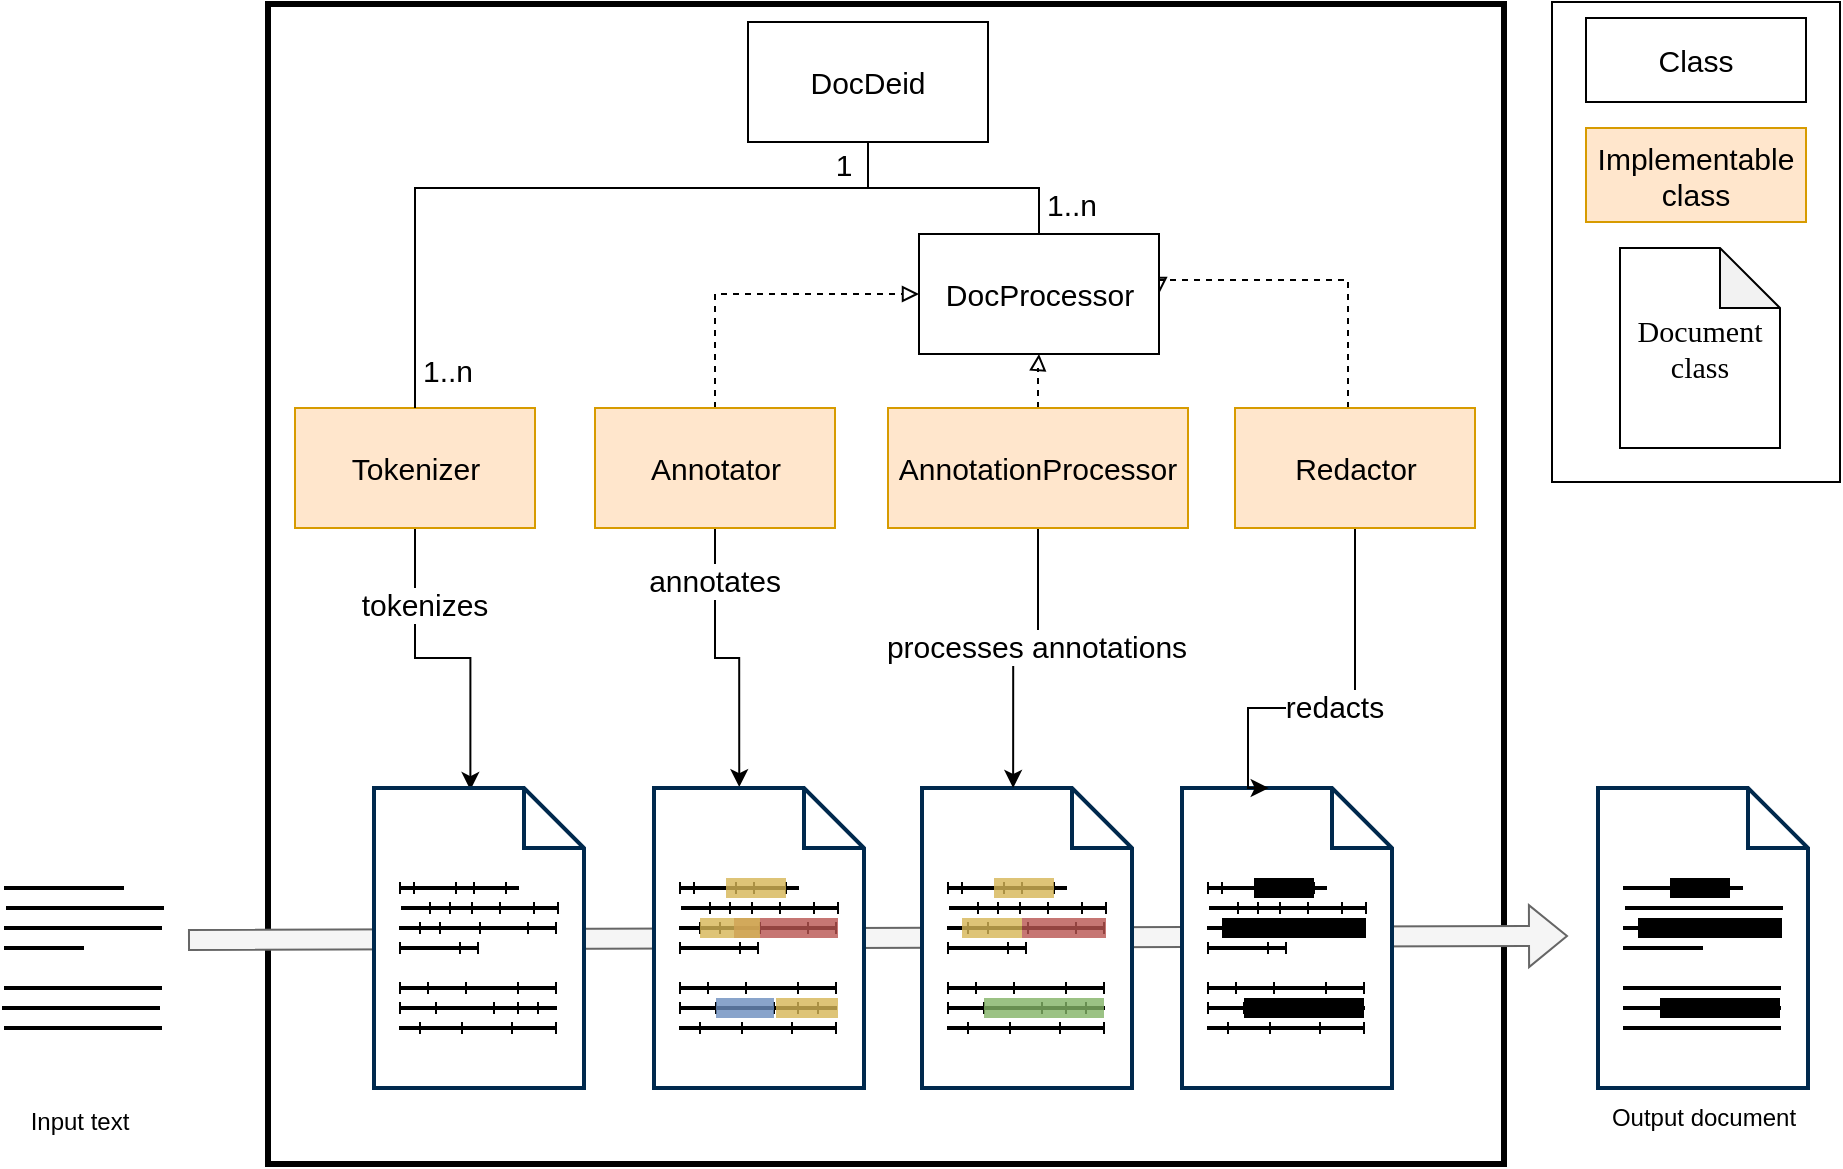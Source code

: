 <mxfile version="20.5.3" type="device"><diagram id="4UMpGXiEyHhiFbAIQ47z" name="Page-1"><mxGraphModel dx="2633" dy="833" grid="1" gridSize="10" guides="1" tooltips="1" connect="1" arrows="1" fold="1" page="1" pageScale="1" pageWidth="850" pageHeight="1100" math="0" shadow="0"><root><mxCell id="0"/><mxCell id="1" parent="0"/><mxCell id="vbbibl7mOVEwe-XrtZVX-424" value="" style="rounded=0;whiteSpace=wrap;html=1;strokeWidth=1;fontFamily=Lucida Console;fontSize=15;" vertex="1" parent="1"><mxGeometry x="752" y="57" width="144" height="240" as="geometry"/></mxCell><mxCell id="vbbibl7mOVEwe-XrtZVX-373" value="" style="html=1;fontSize=15;strokeWidth=3;" vertex="1" parent="1"><mxGeometry x="110" y="58" width="618" height="580" as="geometry"/></mxCell><mxCell id="vbbibl7mOVEwe-XrtZVX-242" value="" style="group" vertex="1" connectable="0" parent="1"><mxGeometry x="437" y="450" width="105" height="182" as="geometry"/></mxCell><mxCell id="vbbibl7mOVEwe-XrtZVX-393" value="" style="shape=flexArrow;endArrow=classic;html=1;rounded=0;fillColor=#f5f5f5;strokeColor=#666666;" edge="1" parent="vbbibl7mOVEwe-XrtZVX-242"><mxGeometry width="50" height="50" relative="1" as="geometry"><mxPoint x="-367" y="76.0" as="sourcePoint"/><mxPoint x="323" y="74" as="targetPoint"/></mxGeometry></mxCell><mxCell id="vbbibl7mOVEwe-XrtZVX-98" value="" style="endArrow=none;html=1;rounded=0;strokeWidth=10;fillColor=#f8cecc;strokeColor=#b85450;opacity=80;" edge="1" parent="vbbibl7mOVEwe-XrtZVX-242"><mxGeometry width="50" height="50" relative="1" as="geometry"><mxPoint x="12" y="80" as="sourcePoint"/><mxPoint x="40" y="80" as="targetPoint"/><Array as="points"><mxPoint x="12" y="80"/></Array></mxGeometry></mxCell><mxCell id="vbbibl7mOVEwe-XrtZVX-99" value="" style="html=1;verticalLabelPosition=bottom;align=center;labelBackgroundColor=#ffffff;verticalAlign=top;strokeWidth=2;strokeColor=#00294D;shadow=0;dashed=0;shape=mxgraph.ios7.icons.document;container=0;" vertex="1" parent="vbbibl7mOVEwe-XrtZVX-242"><mxGeometry width="105" height="150" as="geometry"/></mxCell><mxCell id="vbbibl7mOVEwe-XrtZVX-100" value="" style="endArrow=none;html=1;rounded=0;strokeWidth=2;" edge="1" parent="vbbibl7mOVEwe-XrtZVX-242"><mxGeometry width="50" height="50" relative="1" as="geometry"><mxPoint x="12.5" y="50" as="sourcePoint"/><mxPoint x="72.5" y="50" as="targetPoint"/></mxGeometry></mxCell><mxCell id="vbbibl7mOVEwe-XrtZVX-101" value="" style="endArrow=none;html=1;rounded=0;strokeWidth=2;" edge="1" parent="vbbibl7mOVEwe-XrtZVX-242"><mxGeometry width="50" height="50" relative="1" as="geometry"><mxPoint x="13.5" y="60" as="sourcePoint"/><mxPoint x="92.5" y="60" as="targetPoint"/></mxGeometry></mxCell><mxCell id="vbbibl7mOVEwe-XrtZVX-102" value="" style="endArrow=none;html=1;rounded=0;strokeWidth=2;" edge="1" parent="vbbibl7mOVEwe-XrtZVX-242"><mxGeometry width="50" height="50" relative="1" as="geometry"><mxPoint x="12.5" y="70" as="sourcePoint"/><mxPoint x="91.5" y="70" as="targetPoint"/></mxGeometry></mxCell><mxCell id="vbbibl7mOVEwe-XrtZVX-103" value="" style="endArrow=none;html=1;rounded=0;strokeWidth=2;" edge="1" parent="vbbibl7mOVEwe-XrtZVX-242"><mxGeometry width="50" height="50" relative="1" as="geometry"><mxPoint x="12.5" y="80" as="sourcePoint"/><mxPoint x="52.5" y="80" as="targetPoint"/></mxGeometry></mxCell><mxCell id="vbbibl7mOVEwe-XrtZVX-104" value="" style="endArrow=none;html=1;rounded=0;strokeWidth=2;" edge="1" parent="vbbibl7mOVEwe-XrtZVX-242"><mxGeometry width="50" height="50" relative="1" as="geometry"><mxPoint x="12.5" y="100" as="sourcePoint"/><mxPoint x="91.5" y="100" as="targetPoint"/></mxGeometry></mxCell><mxCell id="vbbibl7mOVEwe-XrtZVX-105" value="" style="endArrow=none;html=1;rounded=0;strokeWidth=2;" edge="1" parent="vbbibl7mOVEwe-XrtZVX-242"><mxGeometry width="50" height="50" relative="1" as="geometry"><mxPoint x="12.5" y="110" as="sourcePoint"/><mxPoint x="91.5" y="110" as="targetPoint"/></mxGeometry></mxCell><mxCell id="vbbibl7mOVEwe-XrtZVX-106" value="" style="endArrow=none;html=1;rounded=0;strokeWidth=2;" edge="1" parent="vbbibl7mOVEwe-XrtZVX-242"><mxGeometry width="50" height="50" relative="1" as="geometry"><mxPoint x="12.5" y="120" as="sourcePoint"/><mxPoint x="91.5" y="120" as="targetPoint"/></mxGeometry></mxCell><mxCell id="vbbibl7mOVEwe-XrtZVX-107" value="" style="endArrow=none;html=1;rounded=0;" edge="1" parent="vbbibl7mOVEwe-XrtZVX-242"><mxGeometry width="50" height="50" relative="1" as="geometry"><mxPoint x="13" y="53" as="sourcePoint"/><mxPoint x="13" y="47" as="targetPoint"/></mxGeometry></mxCell><mxCell id="vbbibl7mOVEwe-XrtZVX-108" value="" style="endArrow=none;html=1;rounded=0;" edge="1" parent="vbbibl7mOVEwe-XrtZVX-242"><mxGeometry width="50" height="50" relative="1" as="geometry"><mxPoint x="20" y="53" as="sourcePoint"/><mxPoint x="20" y="47" as="targetPoint"/></mxGeometry></mxCell><mxCell id="vbbibl7mOVEwe-XrtZVX-109" value="" style="endArrow=none;html=1;rounded=0;" edge="1" parent="vbbibl7mOVEwe-XrtZVX-242"><mxGeometry width="50" height="50" relative="1" as="geometry"><mxPoint x="41" y="53" as="sourcePoint"/><mxPoint x="41" y="47" as="targetPoint"/></mxGeometry></mxCell><mxCell id="vbbibl7mOVEwe-XrtZVX-110" value="" style="endArrow=none;html=1;rounded=0;" edge="1" parent="vbbibl7mOVEwe-XrtZVX-242"><mxGeometry width="50" height="50" relative="1" as="geometry"><mxPoint x="50" y="53" as="sourcePoint"/><mxPoint x="50" y="47" as="targetPoint"/></mxGeometry></mxCell><mxCell id="vbbibl7mOVEwe-XrtZVX-111" value="" style="endArrow=none;html=1;rounded=0;" edge="1" parent="vbbibl7mOVEwe-XrtZVX-242"><mxGeometry width="50" height="50" relative="1" as="geometry"><mxPoint x="66" y="53" as="sourcePoint"/><mxPoint x="66" y="47" as="targetPoint"/></mxGeometry></mxCell><mxCell id="vbbibl7mOVEwe-XrtZVX-112" value="" style="endArrow=none;html=1;rounded=0;" edge="1" parent="vbbibl7mOVEwe-XrtZVX-242"><mxGeometry width="50" height="50" relative="1" as="geometry"><mxPoint x="28" y="63" as="sourcePoint"/><mxPoint x="28" y="57" as="targetPoint"/></mxGeometry></mxCell><mxCell id="vbbibl7mOVEwe-XrtZVX-113" value="" style="endArrow=none;html=1;rounded=0;" edge="1" parent="vbbibl7mOVEwe-XrtZVX-242"><mxGeometry width="50" height="50" relative="1" as="geometry"><mxPoint x="38" y="63" as="sourcePoint"/><mxPoint x="38" y="57" as="targetPoint"/></mxGeometry></mxCell><mxCell id="vbbibl7mOVEwe-XrtZVX-114" value="" style="endArrow=none;html=1;rounded=0;" edge="1" parent="vbbibl7mOVEwe-XrtZVX-242"><mxGeometry width="50" height="50" relative="1" as="geometry"><mxPoint x="49" y="63" as="sourcePoint"/><mxPoint x="49" y="57" as="targetPoint"/></mxGeometry></mxCell><mxCell id="vbbibl7mOVEwe-XrtZVX-115" value="" style="endArrow=none;html=1;rounded=0;" edge="1" parent="vbbibl7mOVEwe-XrtZVX-242"><mxGeometry width="50" height="50" relative="1" as="geometry"><mxPoint x="63" y="63" as="sourcePoint"/><mxPoint x="63" y="57" as="targetPoint"/></mxGeometry></mxCell><mxCell id="vbbibl7mOVEwe-XrtZVX-116" value="" style="endArrow=none;html=1;rounded=0;" edge="1" parent="vbbibl7mOVEwe-XrtZVX-242"><mxGeometry width="50" height="50" relative="1" as="geometry"><mxPoint x="80" y="63" as="sourcePoint"/><mxPoint x="80" y="57" as="targetPoint"/></mxGeometry></mxCell><mxCell id="vbbibl7mOVEwe-XrtZVX-117" value="" style="endArrow=none;html=1;rounded=0;" edge="1" parent="vbbibl7mOVEwe-XrtZVX-242"><mxGeometry width="50" height="50" relative="1" as="geometry"><mxPoint x="92" y="63" as="sourcePoint"/><mxPoint x="92" y="57" as="targetPoint"/></mxGeometry></mxCell><mxCell id="vbbibl7mOVEwe-XrtZVX-118" value="" style="endArrow=none;html=1;rounded=0;" edge="1" parent="vbbibl7mOVEwe-XrtZVX-242"><mxGeometry width="50" height="50" relative="1" as="geometry"><mxPoint x="91" y="73" as="sourcePoint"/><mxPoint x="91" y="67" as="targetPoint"/></mxGeometry></mxCell><mxCell id="vbbibl7mOVEwe-XrtZVX-119" value="" style="endArrow=none;html=1;rounded=0;" edge="1" parent="vbbibl7mOVEwe-XrtZVX-242"><mxGeometry width="50" height="50" relative="1" as="geometry"><mxPoint x="13" y="83" as="sourcePoint"/><mxPoint x="13" y="77" as="targetPoint"/></mxGeometry></mxCell><mxCell id="vbbibl7mOVEwe-XrtZVX-120" value="" style="endArrow=none;html=1;rounded=0;" edge="1" parent="vbbibl7mOVEwe-XrtZVX-242"><mxGeometry width="50" height="50" relative="1" as="geometry"><mxPoint x="23" y="73" as="sourcePoint"/><mxPoint x="23" y="67" as="targetPoint"/></mxGeometry></mxCell><mxCell id="vbbibl7mOVEwe-XrtZVX-121" value="" style="endArrow=none;html=1;rounded=0;" edge="1" parent="vbbibl7mOVEwe-XrtZVX-242"><mxGeometry width="50" height="50" relative="1" as="geometry"><mxPoint x="33" y="73" as="sourcePoint"/><mxPoint x="33" y="67" as="targetPoint"/></mxGeometry></mxCell><mxCell id="vbbibl7mOVEwe-XrtZVX-122" value="" style="endArrow=none;html=1;rounded=0;" edge="1" parent="vbbibl7mOVEwe-XrtZVX-242"><mxGeometry width="50" height="50" relative="1" as="geometry"><mxPoint x="43" y="83" as="sourcePoint"/><mxPoint x="43" y="77" as="targetPoint"/></mxGeometry></mxCell><mxCell id="vbbibl7mOVEwe-XrtZVX-123" value="" style="endArrow=none;html=1;rounded=0;" edge="1" parent="vbbibl7mOVEwe-XrtZVX-242"><mxGeometry width="50" height="50" relative="1" as="geometry"><mxPoint x="53" y="73" as="sourcePoint"/><mxPoint x="53" y="67" as="targetPoint"/></mxGeometry></mxCell><mxCell id="vbbibl7mOVEwe-XrtZVX-124" value="" style="endArrow=none;html=1;rounded=0;" edge="1" parent="vbbibl7mOVEwe-XrtZVX-242"><mxGeometry width="50" height="50" relative="1" as="geometry"><mxPoint x="77" y="73" as="sourcePoint"/><mxPoint x="77" y="67" as="targetPoint"/></mxGeometry></mxCell><mxCell id="vbbibl7mOVEwe-XrtZVX-125" value="" style="endArrow=none;html=1;rounded=0;" edge="1" parent="vbbibl7mOVEwe-XrtZVX-242"><mxGeometry width="50" height="50" relative="1" as="geometry"><mxPoint x="52" y="83" as="sourcePoint"/><mxPoint x="52" y="77" as="targetPoint"/></mxGeometry></mxCell><mxCell id="vbbibl7mOVEwe-XrtZVX-126" value="" style="endArrow=none;html=1;rounded=0;" edge="1" parent="vbbibl7mOVEwe-XrtZVX-242"><mxGeometry width="50" height="50" relative="1" as="geometry"><mxPoint x="27" y="103" as="sourcePoint"/><mxPoint x="27" y="97" as="targetPoint"/></mxGeometry></mxCell><mxCell id="vbbibl7mOVEwe-XrtZVX-127" value="" style="endArrow=none;html=1;rounded=0;" edge="1" parent="vbbibl7mOVEwe-XrtZVX-242"><mxGeometry width="50" height="50" relative="1" as="geometry"><mxPoint x="13" y="103" as="sourcePoint"/><mxPoint x="13" y="97" as="targetPoint"/></mxGeometry></mxCell><mxCell id="vbbibl7mOVEwe-XrtZVX-128" value="" style="endArrow=none;html=1;rounded=0;" edge="1" parent="vbbibl7mOVEwe-XrtZVX-242"><mxGeometry width="50" height="50" relative="1" as="geometry"><mxPoint x="46" y="103" as="sourcePoint"/><mxPoint x="46" y="97" as="targetPoint"/></mxGeometry></mxCell><mxCell id="vbbibl7mOVEwe-XrtZVX-129" value="" style="endArrow=none;html=1;rounded=0;" edge="1" parent="vbbibl7mOVEwe-XrtZVX-242"><mxGeometry width="50" height="50" relative="1" as="geometry"><mxPoint x="72" y="103" as="sourcePoint"/><mxPoint x="72" y="97" as="targetPoint"/></mxGeometry></mxCell><mxCell id="vbbibl7mOVEwe-XrtZVX-130" value="" style="endArrow=none;html=1;rounded=0;" edge="1" parent="vbbibl7mOVEwe-XrtZVX-242"><mxGeometry width="50" height="50" relative="1" as="geometry"><mxPoint x="60" y="113" as="sourcePoint"/><mxPoint x="60" y="107" as="targetPoint"/></mxGeometry></mxCell><mxCell id="vbbibl7mOVEwe-XrtZVX-131" value="" style="endArrow=none;html=1;rounded=0;" edge="1" parent="vbbibl7mOVEwe-XrtZVX-242"><mxGeometry width="50" height="50" relative="1" as="geometry"><mxPoint x="72" y="113" as="sourcePoint"/><mxPoint x="72" y="107" as="targetPoint"/></mxGeometry></mxCell><mxCell id="vbbibl7mOVEwe-XrtZVX-132" value="" style="endArrow=none;html=1;rounded=0;" edge="1" parent="vbbibl7mOVEwe-XrtZVX-242"><mxGeometry width="50" height="50" relative="1" as="geometry"><mxPoint x="82" y="113" as="sourcePoint"/><mxPoint x="82" y="107" as="targetPoint"/></mxGeometry></mxCell><mxCell id="vbbibl7mOVEwe-XrtZVX-133" value="" style="endArrow=none;html=1;rounded=0;" edge="1" parent="vbbibl7mOVEwe-XrtZVX-242"><mxGeometry width="50" height="50" relative="1" as="geometry"><mxPoint x="91" y="123" as="sourcePoint"/><mxPoint x="91" y="117" as="targetPoint"/></mxGeometry></mxCell><mxCell id="vbbibl7mOVEwe-XrtZVX-134" value="" style="endArrow=none;html=1;rounded=0;" edge="1" parent="vbbibl7mOVEwe-XrtZVX-242"><mxGeometry width="50" height="50" relative="1" as="geometry"><mxPoint x="91" y="103" as="sourcePoint"/><mxPoint x="91" y="97" as="targetPoint"/></mxGeometry></mxCell><mxCell id="vbbibl7mOVEwe-XrtZVX-135" value="" style="endArrow=none;html=1;rounded=0;" edge="1" parent="vbbibl7mOVEwe-XrtZVX-242"><mxGeometry width="50" height="50" relative="1" as="geometry"><mxPoint x="13" y="113" as="sourcePoint"/><mxPoint x="13" y="107" as="targetPoint"/></mxGeometry></mxCell><mxCell id="vbbibl7mOVEwe-XrtZVX-136" value="" style="endArrow=none;html=1;rounded=0;" edge="1" parent="vbbibl7mOVEwe-XrtZVX-242"><mxGeometry width="50" height="50" relative="1" as="geometry"><mxPoint x="23" y="123" as="sourcePoint"/><mxPoint x="23" y="117" as="targetPoint"/></mxGeometry></mxCell><mxCell id="vbbibl7mOVEwe-XrtZVX-137" value="" style="endArrow=none;html=1;rounded=0;" edge="1" parent="vbbibl7mOVEwe-XrtZVX-242"><mxGeometry width="50" height="50" relative="1" as="geometry"><mxPoint x="44" y="123" as="sourcePoint"/><mxPoint x="44" y="117" as="targetPoint"/></mxGeometry></mxCell><mxCell id="vbbibl7mOVEwe-XrtZVX-138" value="" style="endArrow=none;html=1;rounded=0;" edge="1" parent="vbbibl7mOVEwe-XrtZVX-242"><mxGeometry width="50" height="50" relative="1" as="geometry"><mxPoint x="31.0" y="113" as="sourcePoint"/><mxPoint x="31.0" y="107" as="targetPoint"/></mxGeometry></mxCell><mxCell id="vbbibl7mOVEwe-XrtZVX-139" value="" style="endArrow=none;html=1;rounded=0;" edge="1" parent="vbbibl7mOVEwe-XrtZVX-242"><mxGeometry width="50" height="50" relative="1" as="geometry"><mxPoint x="69.0" y="123" as="sourcePoint"/><mxPoint x="69.0" y="117" as="targetPoint"/></mxGeometry></mxCell><mxCell id="vbbibl7mOVEwe-XrtZVX-140" value="" style="endArrow=none;html=1;rounded=0;strokeWidth=10;fillColor=#fff2cc;strokeColor=#d6b656;opacity=80;" edge="1" parent="vbbibl7mOVEwe-XrtZVX-242"><mxGeometry width="50" height="50" relative="1" as="geometry"><mxPoint x="36" y="50" as="sourcePoint"/><mxPoint x="66" y="50" as="targetPoint"/></mxGeometry></mxCell><mxCell id="vbbibl7mOVEwe-XrtZVX-141" value="" style="endArrow=none;html=1;rounded=0;strokeWidth=10;fillColor=#f8cecc;strokeColor=#b85450;opacity=80;" edge="1" parent="vbbibl7mOVEwe-XrtZVX-242"><mxGeometry width="50" height="50" relative="1" as="geometry"><mxPoint x="50" y="70" as="sourcePoint"/><mxPoint x="92" y="70" as="targetPoint"/></mxGeometry></mxCell><mxCell id="vbbibl7mOVEwe-XrtZVX-142" value="" style="endArrow=none;html=1;rounded=0;strokeWidth=10;fillColor=#d5e8d4;strokeColor=#82b366;opacity=80;" edge="1" parent="vbbibl7mOVEwe-XrtZVX-242"><mxGeometry width="50" height="50" relative="1" as="geometry"><mxPoint x="31" y="110" as="sourcePoint"/><mxPoint x="91" y="110" as="targetPoint"/></mxGeometry></mxCell><mxCell id="vbbibl7mOVEwe-XrtZVX-145" value="" style="endArrow=none;html=1;rounded=0;strokeWidth=10;fillColor=#fff2cc;strokeColor=#d6b656;opacity=80;" edge="1" parent="vbbibl7mOVEwe-XrtZVX-242"><mxGeometry width="50" height="50" relative="1" as="geometry"><mxPoint x="20" y="70" as="sourcePoint"/><mxPoint x="50" y="70" as="targetPoint"/></mxGeometry></mxCell><mxCell id="vbbibl7mOVEwe-XrtZVX-243" value="" style="group" vertex="1" connectable="0" parent="1"><mxGeometry x="567" y="450" width="105" height="182" as="geometry"/></mxCell><mxCell id="vbbibl7mOVEwe-XrtZVX-146" value="" style="endArrow=none;html=1;rounded=0;strokeWidth=10;fillColor=#f8cecc;strokeColor=#b85450;opacity=80;" edge="1" parent="vbbibl7mOVEwe-XrtZVX-243"><mxGeometry width="50" height="50" relative="1" as="geometry"><mxPoint x="12" y="80" as="sourcePoint"/><mxPoint x="40" y="80" as="targetPoint"/><Array as="points"><mxPoint x="12" y="80"/></Array></mxGeometry></mxCell><mxCell id="vbbibl7mOVEwe-XrtZVX-147" value="" style="html=1;verticalLabelPosition=bottom;align=center;labelBackgroundColor=#ffffff;verticalAlign=top;strokeWidth=2;strokeColor=#00294D;shadow=0;dashed=0;shape=mxgraph.ios7.icons.document;container=0;" vertex="1" parent="vbbibl7mOVEwe-XrtZVX-243"><mxGeometry width="105" height="150" as="geometry"/></mxCell><mxCell id="vbbibl7mOVEwe-XrtZVX-148" value="" style="endArrow=none;html=1;rounded=0;strokeWidth=2;" edge="1" parent="vbbibl7mOVEwe-XrtZVX-243"><mxGeometry width="50" height="50" relative="1" as="geometry"><mxPoint x="12.5" y="50" as="sourcePoint"/><mxPoint x="72.5" y="50" as="targetPoint"/></mxGeometry></mxCell><mxCell id="vbbibl7mOVEwe-XrtZVX-149" value="" style="endArrow=none;html=1;rounded=0;strokeWidth=2;" edge="1" parent="vbbibl7mOVEwe-XrtZVX-243"><mxGeometry width="50" height="50" relative="1" as="geometry"><mxPoint x="13.5" y="60" as="sourcePoint"/><mxPoint x="92.5" y="60" as="targetPoint"/></mxGeometry></mxCell><mxCell id="vbbibl7mOVEwe-XrtZVX-150" value="" style="endArrow=none;html=1;rounded=0;strokeWidth=2;" edge="1" parent="vbbibl7mOVEwe-XrtZVX-243"><mxGeometry width="50" height="50" relative="1" as="geometry"><mxPoint x="12.5" y="70" as="sourcePoint"/><mxPoint x="91.5" y="70" as="targetPoint"/></mxGeometry></mxCell><mxCell id="vbbibl7mOVEwe-XrtZVX-151" value="" style="endArrow=none;html=1;rounded=0;strokeWidth=2;" edge="1" parent="vbbibl7mOVEwe-XrtZVX-243"><mxGeometry width="50" height="50" relative="1" as="geometry"><mxPoint x="12.5" y="80" as="sourcePoint"/><mxPoint x="52.5" y="80" as="targetPoint"/></mxGeometry></mxCell><mxCell id="vbbibl7mOVEwe-XrtZVX-152" value="" style="endArrow=none;html=1;rounded=0;strokeWidth=2;" edge="1" parent="vbbibl7mOVEwe-XrtZVX-243"><mxGeometry width="50" height="50" relative="1" as="geometry"><mxPoint x="12.5" y="100" as="sourcePoint"/><mxPoint x="91.5" y="100" as="targetPoint"/></mxGeometry></mxCell><mxCell id="vbbibl7mOVEwe-XrtZVX-153" value="" style="endArrow=none;html=1;rounded=0;strokeWidth=2;" edge="1" parent="vbbibl7mOVEwe-XrtZVX-243"><mxGeometry width="50" height="50" relative="1" as="geometry"><mxPoint x="12.5" y="110" as="sourcePoint"/><mxPoint x="91.5" y="110" as="targetPoint"/></mxGeometry></mxCell><mxCell id="vbbibl7mOVEwe-XrtZVX-154" value="" style="endArrow=none;html=1;rounded=0;strokeWidth=2;" edge="1" parent="vbbibl7mOVEwe-XrtZVX-243"><mxGeometry width="50" height="50" relative="1" as="geometry"><mxPoint x="12.5" y="120" as="sourcePoint"/><mxPoint x="91.5" y="120" as="targetPoint"/></mxGeometry></mxCell><mxCell id="vbbibl7mOVEwe-XrtZVX-155" value="" style="endArrow=none;html=1;rounded=0;" edge="1" parent="vbbibl7mOVEwe-XrtZVX-243"><mxGeometry width="50" height="50" relative="1" as="geometry"><mxPoint x="13" y="53" as="sourcePoint"/><mxPoint x="13" y="47" as="targetPoint"/></mxGeometry></mxCell><mxCell id="vbbibl7mOVEwe-XrtZVX-156" value="" style="endArrow=none;html=1;rounded=0;" edge="1" parent="vbbibl7mOVEwe-XrtZVX-243"><mxGeometry width="50" height="50" relative="1" as="geometry"><mxPoint x="20" y="53" as="sourcePoint"/><mxPoint x="20" y="47" as="targetPoint"/></mxGeometry></mxCell><mxCell id="vbbibl7mOVEwe-XrtZVX-157" value="" style="endArrow=none;html=1;rounded=0;" edge="1" parent="vbbibl7mOVEwe-XrtZVX-243"><mxGeometry width="50" height="50" relative="1" as="geometry"><mxPoint x="41" y="53" as="sourcePoint"/><mxPoint x="41" y="47" as="targetPoint"/></mxGeometry></mxCell><mxCell id="vbbibl7mOVEwe-XrtZVX-158" value="" style="endArrow=none;html=1;rounded=0;" edge="1" parent="vbbibl7mOVEwe-XrtZVX-243"><mxGeometry width="50" height="50" relative="1" as="geometry"><mxPoint x="50" y="53" as="sourcePoint"/><mxPoint x="50" y="47" as="targetPoint"/></mxGeometry></mxCell><mxCell id="vbbibl7mOVEwe-XrtZVX-159" value="" style="endArrow=none;html=1;rounded=0;" edge="1" parent="vbbibl7mOVEwe-XrtZVX-243"><mxGeometry width="50" height="50" relative="1" as="geometry"><mxPoint x="66" y="53" as="sourcePoint"/><mxPoint x="66" y="47" as="targetPoint"/></mxGeometry></mxCell><mxCell id="vbbibl7mOVEwe-XrtZVX-160" value="" style="endArrow=none;html=1;rounded=0;" edge="1" parent="vbbibl7mOVEwe-XrtZVX-243"><mxGeometry width="50" height="50" relative="1" as="geometry"><mxPoint x="28" y="63" as="sourcePoint"/><mxPoint x="28" y="57" as="targetPoint"/></mxGeometry></mxCell><mxCell id="vbbibl7mOVEwe-XrtZVX-161" value="" style="endArrow=none;html=1;rounded=0;" edge="1" parent="vbbibl7mOVEwe-XrtZVX-243"><mxGeometry width="50" height="50" relative="1" as="geometry"><mxPoint x="38" y="63" as="sourcePoint"/><mxPoint x="38" y="57" as="targetPoint"/></mxGeometry></mxCell><mxCell id="vbbibl7mOVEwe-XrtZVX-162" value="" style="endArrow=none;html=1;rounded=0;" edge="1" parent="vbbibl7mOVEwe-XrtZVX-243"><mxGeometry width="50" height="50" relative="1" as="geometry"><mxPoint x="49" y="63" as="sourcePoint"/><mxPoint x="49" y="57" as="targetPoint"/></mxGeometry></mxCell><mxCell id="vbbibl7mOVEwe-XrtZVX-163" value="" style="endArrow=none;html=1;rounded=0;" edge="1" parent="vbbibl7mOVEwe-XrtZVX-243"><mxGeometry width="50" height="50" relative="1" as="geometry"><mxPoint x="63" y="63" as="sourcePoint"/><mxPoint x="63" y="57" as="targetPoint"/></mxGeometry></mxCell><mxCell id="vbbibl7mOVEwe-XrtZVX-164" value="" style="endArrow=none;html=1;rounded=0;" edge="1" parent="vbbibl7mOVEwe-XrtZVX-243"><mxGeometry width="50" height="50" relative="1" as="geometry"><mxPoint x="80" y="63" as="sourcePoint"/><mxPoint x="80" y="57" as="targetPoint"/></mxGeometry></mxCell><mxCell id="vbbibl7mOVEwe-XrtZVX-165" value="" style="endArrow=none;html=1;rounded=0;" edge="1" parent="vbbibl7mOVEwe-XrtZVX-243"><mxGeometry width="50" height="50" relative="1" as="geometry"><mxPoint x="92" y="63" as="sourcePoint"/><mxPoint x="92" y="57" as="targetPoint"/></mxGeometry></mxCell><mxCell id="vbbibl7mOVEwe-XrtZVX-166" value="" style="endArrow=none;html=1;rounded=0;" edge="1" parent="vbbibl7mOVEwe-XrtZVX-243"><mxGeometry width="50" height="50" relative="1" as="geometry"><mxPoint x="91" y="73" as="sourcePoint"/><mxPoint x="91" y="67" as="targetPoint"/></mxGeometry></mxCell><mxCell id="vbbibl7mOVEwe-XrtZVX-167" value="" style="endArrow=none;html=1;rounded=0;" edge="1" parent="vbbibl7mOVEwe-XrtZVX-243"><mxGeometry width="50" height="50" relative="1" as="geometry"><mxPoint x="13" y="83" as="sourcePoint"/><mxPoint x="13" y="77" as="targetPoint"/></mxGeometry></mxCell><mxCell id="vbbibl7mOVEwe-XrtZVX-168" value="" style="endArrow=none;html=1;rounded=0;" edge="1" parent="vbbibl7mOVEwe-XrtZVX-243"><mxGeometry width="50" height="50" relative="1" as="geometry"><mxPoint x="23" y="73" as="sourcePoint"/><mxPoint x="23" y="67" as="targetPoint"/></mxGeometry></mxCell><mxCell id="vbbibl7mOVEwe-XrtZVX-169" value="" style="endArrow=none;html=1;rounded=0;" edge="1" parent="vbbibl7mOVEwe-XrtZVX-243"><mxGeometry width="50" height="50" relative="1" as="geometry"><mxPoint x="33" y="73" as="sourcePoint"/><mxPoint x="33" y="67" as="targetPoint"/></mxGeometry></mxCell><mxCell id="vbbibl7mOVEwe-XrtZVX-170" value="" style="endArrow=none;html=1;rounded=0;" edge="1" parent="vbbibl7mOVEwe-XrtZVX-243"><mxGeometry width="50" height="50" relative="1" as="geometry"><mxPoint x="43" y="83" as="sourcePoint"/><mxPoint x="43" y="77" as="targetPoint"/></mxGeometry></mxCell><mxCell id="vbbibl7mOVEwe-XrtZVX-171" value="" style="endArrow=none;html=1;rounded=0;" edge="1" parent="vbbibl7mOVEwe-XrtZVX-243"><mxGeometry width="50" height="50" relative="1" as="geometry"><mxPoint x="53" y="73" as="sourcePoint"/><mxPoint x="53" y="67" as="targetPoint"/></mxGeometry></mxCell><mxCell id="vbbibl7mOVEwe-XrtZVX-172" value="" style="endArrow=none;html=1;rounded=0;" edge="1" parent="vbbibl7mOVEwe-XrtZVX-243"><mxGeometry width="50" height="50" relative="1" as="geometry"><mxPoint x="77" y="73" as="sourcePoint"/><mxPoint x="77" y="67" as="targetPoint"/></mxGeometry></mxCell><mxCell id="vbbibl7mOVEwe-XrtZVX-173" value="" style="endArrow=none;html=1;rounded=0;" edge="1" parent="vbbibl7mOVEwe-XrtZVX-243"><mxGeometry width="50" height="50" relative="1" as="geometry"><mxPoint x="52" y="83" as="sourcePoint"/><mxPoint x="52" y="77" as="targetPoint"/></mxGeometry></mxCell><mxCell id="vbbibl7mOVEwe-XrtZVX-174" value="" style="endArrow=none;html=1;rounded=0;" edge="1" parent="vbbibl7mOVEwe-XrtZVX-243"><mxGeometry width="50" height="50" relative="1" as="geometry"><mxPoint x="27" y="103" as="sourcePoint"/><mxPoint x="27" y="97" as="targetPoint"/></mxGeometry></mxCell><mxCell id="vbbibl7mOVEwe-XrtZVX-175" value="" style="endArrow=none;html=1;rounded=0;" edge="1" parent="vbbibl7mOVEwe-XrtZVX-243"><mxGeometry width="50" height="50" relative="1" as="geometry"><mxPoint x="13" y="103" as="sourcePoint"/><mxPoint x="13" y="97" as="targetPoint"/></mxGeometry></mxCell><mxCell id="vbbibl7mOVEwe-XrtZVX-176" value="" style="endArrow=none;html=1;rounded=0;" edge="1" parent="vbbibl7mOVEwe-XrtZVX-243"><mxGeometry width="50" height="50" relative="1" as="geometry"><mxPoint x="46" y="103" as="sourcePoint"/><mxPoint x="46" y="97" as="targetPoint"/></mxGeometry></mxCell><mxCell id="vbbibl7mOVEwe-XrtZVX-177" value="" style="endArrow=none;html=1;rounded=0;" edge="1" parent="vbbibl7mOVEwe-XrtZVX-243"><mxGeometry width="50" height="50" relative="1" as="geometry"><mxPoint x="72" y="103" as="sourcePoint"/><mxPoint x="72" y="97" as="targetPoint"/></mxGeometry></mxCell><mxCell id="vbbibl7mOVEwe-XrtZVX-178" value="" style="endArrow=none;html=1;rounded=0;" edge="1" parent="vbbibl7mOVEwe-XrtZVX-243"><mxGeometry width="50" height="50" relative="1" as="geometry"><mxPoint x="60" y="113" as="sourcePoint"/><mxPoint x="60" y="107" as="targetPoint"/></mxGeometry></mxCell><mxCell id="vbbibl7mOVEwe-XrtZVX-179" value="" style="endArrow=none;html=1;rounded=0;" edge="1" parent="vbbibl7mOVEwe-XrtZVX-243"><mxGeometry width="50" height="50" relative="1" as="geometry"><mxPoint x="72" y="113" as="sourcePoint"/><mxPoint x="72" y="107" as="targetPoint"/></mxGeometry></mxCell><mxCell id="vbbibl7mOVEwe-XrtZVX-180" value="" style="endArrow=none;html=1;rounded=0;" edge="1" parent="vbbibl7mOVEwe-XrtZVX-243"><mxGeometry width="50" height="50" relative="1" as="geometry"><mxPoint x="82" y="113" as="sourcePoint"/><mxPoint x="82" y="107" as="targetPoint"/></mxGeometry></mxCell><mxCell id="vbbibl7mOVEwe-XrtZVX-181" value="" style="endArrow=none;html=1;rounded=0;" edge="1" parent="vbbibl7mOVEwe-XrtZVX-243"><mxGeometry width="50" height="50" relative="1" as="geometry"><mxPoint x="91" y="123" as="sourcePoint"/><mxPoint x="91" y="117" as="targetPoint"/></mxGeometry></mxCell><mxCell id="vbbibl7mOVEwe-XrtZVX-182" value="" style="endArrow=none;html=1;rounded=0;" edge="1" parent="vbbibl7mOVEwe-XrtZVX-243"><mxGeometry width="50" height="50" relative="1" as="geometry"><mxPoint x="91" y="103" as="sourcePoint"/><mxPoint x="91" y="97" as="targetPoint"/></mxGeometry></mxCell><mxCell id="vbbibl7mOVEwe-XrtZVX-183" value="" style="endArrow=none;html=1;rounded=0;" edge="1" parent="vbbibl7mOVEwe-XrtZVX-243"><mxGeometry width="50" height="50" relative="1" as="geometry"><mxPoint x="13" y="113" as="sourcePoint"/><mxPoint x="13" y="107" as="targetPoint"/></mxGeometry></mxCell><mxCell id="vbbibl7mOVEwe-XrtZVX-184" value="" style="endArrow=none;html=1;rounded=0;" edge="1" parent="vbbibl7mOVEwe-XrtZVX-243"><mxGeometry width="50" height="50" relative="1" as="geometry"><mxPoint x="23" y="123" as="sourcePoint"/><mxPoint x="23" y="117" as="targetPoint"/></mxGeometry></mxCell><mxCell id="vbbibl7mOVEwe-XrtZVX-185" value="" style="endArrow=none;html=1;rounded=0;" edge="1" parent="vbbibl7mOVEwe-XrtZVX-243"><mxGeometry width="50" height="50" relative="1" as="geometry"><mxPoint x="44" y="123" as="sourcePoint"/><mxPoint x="44" y="117" as="targetPoint"/></mxGeometry></mxCell><mxCell id="vbbibl7mOVEwe-XrtZVX-186" value="" style="endArrow=none;html=1;rounded=0;" edge="1" parent="vbbibl7mOVEwe-XrtZVX-243"><mxGeometry width="50" height="50" relative="1" as="geometry"><mxPoint x="31.0" y="113" as="sourcePoint"/><mxPoint x="31.0" y="107" as="targetPoint"/></mxGeometry></mxCell><mxCell id="vbbibl7mOVEwe-XrtZVX-187" value="" style="endArrow=none;html=1;rounded=0;" edge="1" parent="vbbibl7mOVEwe-XrtZVX-243"><mxGeometry width="50" height="50" relative="1" as="geometry"><mxPoint x="69.0" y="123" as="sourcePoint"/><mxPoint x="69.0" y="117" as="targetPoint"/></mxGeometry></mxCell><mxCell id="vbbibl7mOVEwe-XrtZVX-188" value="" style="endArrow=none;html=1;rounded=0;strokeWidth=10;" edge="1" parent="vbbibl7mOVEwe-XrtZVX-243"><mxGeometry width="50" height="50" relative="1" as="geometry"><mxPoint x="36" y="50" as="sourcePoint"/><mxPoint x="66" y="50" as="targetPoint"/></mxGeometry></mxCell><mxCell id="vbbibl7mOVEwe-XrtZVX-189" value="" style="endArrow=none;html=1;rounded=0;strokeWidth=10;" edge="1" parent="vbbibl7mOVEwe-XrtZVX-243"><mxGeometry width="50" height="50" relative="1" as="geometry"><mxPoint x="50" y="70" as="sourcePoint"/><mxPoint x="92" y="70" as="targetPoint"/></mxGeometry></mxCell><mxCell id="vbbibl7mOVEwe-XrtZVX-190" value="" style="endArrow=none;html=1;rounded=0;strokeWidth=10;" edge="1" parent="vbbibl7mOVEwe-XrtZVX-243"><mxGeometry width="50" height="50" relative="1" as="geometry"><mxPoint x="31" y="110" as="sourcePoint"/><mxPoint x="91" y="110" as="targetPoint"/></mxGeometry></mxCell><mxCell id="vbbibl7mOVEwe-XrtZVX-191" value="" style="endArrow=none;html=1;rounded=0;strokeWidth=10;" edge="1" parent="vbbibl7mOVEwe-XrtZVX-243"><mxGeometry width="50" height="50" relative="1" as="geometry"><mxPoint x="20" y="70" as="sourcePoint"/><mxPoint x="50" y="70" as="targetPoint"/></mxGeometry></mxCell><mxCell id="vbbibl7mOVEwe-XrtZVX-247" value="" style="group" vertex="1" connectable="0" parent="1"><mxGeometry x="773" y="450" width="110" height="180" as="geometry"/></mxCell><mxCell id="vbbibl7mOVEwe-XrtZVX-2" value="Output document" style="text;html=1;strokeColor=none;fillColor=none;align=center;verticalAlign=middle;whiteSpace=wrap;rounded=0;" vertex="1" parent="vbbibl7mOVEwe-XrtZVX-247"><mxGeometry y="150" width="110" height="30" as="geometry"/></mxCell><mxCell id="vbbibl7mOVEwe-XrtZVX-192" value="" style="endArrow=none;html=1;rounded=0;strokeWidth=10;fillColor=#f8cecc;strokeColor=#b85450;opacity=80;" edge="1" parent="vbbibl7mOVEwe-XrtZVX-247"><mxGeometry width="50" height="50" relative="1" as="geometry"><mxPoint x="14" y="80" as="sourcePoint"/><mxPoint x="42" y="80" as="targetPoint"/><Array as="points"><mxPoint x="14" y="80"/></Array></mxGeometry></mxCell><mxCell id="vbbibl7mOVEwe-XrtZVX-193" value="" style="html=1;verticalLabelPosition=bottom;align=center;labelBackgroundColor=#ffffff;verticalAlign=top;strokeWidth=2;strokeColor=#00294D;shadow=0;dashed=0;shape=mxgraph.ios7.icons.document;container=0;" vertex="1" parent="vbbibl7mOVEwe-XrtZVX-247"><mxGeometry x="2" width="105" height="150" as="geometry"/></mxCell><mxCell id="vbbibl7mOVEwe-XrtZVX-194" value="" style="endArrow=none;html=1;rounded=0;strokeWidth=2;" edge="1" parent="vbbibl7mOVEwe-XrtZVX-247"><mxGeometry width="50" height="50" relative="1" as="geometry"><mxPoint x="14.5" y="50" as="sourcePoint"/><mxPoint x="74.5" y="50" as="targetPoint"/></mxGeometry></mxCell><mxCell id="vbbibl7mOVEwe-XrtZVX-195" value="" style="endArrow=none;html=1;rounded=0;strokeWidth=2;" edge="1" parent="vbbibl7mOVEwe-XrtZVX-247"><mxGeometry width="50" height="50" relative="1" as="geometry"><mxPoint x="15.5" y="60" as="sourcePoint"/><mxPoint x="94.5" y="60" as="targetPoint"/></mxGeometry></mxCell><mxCell id="vbbibl7mOVEwe-XrtZVX-196" value="" style="endArrow=none;html=1;rounded=0;strokeWidth=2;" edge="1" parent="vbbibl7mOVEwe-XrtZVX-247"><mxGeometry width="50" height="50" relative="1" as="geometry"><mxPoint x="14.5" y="70" as="sourcePoint"/><mxPoint x="93.5" y="70" as="targetPoint"/></mxGeometry></mxCell><mxCell id="vbbibl7mOVEwe-XrtZVX-197" value="" style="endArrow=none;html=1;rounded=0;strokeWidth=2;" edge="1" parent="vbbibl7mOVEwe-XrtZVX-247"><mxGeometry width="50" height="50" relative="1" as="geometry"><mxPoint x="14.5" y="80" as="sourcePoint"/><mxPoint x="54.5" y="80" as="targetPoint"/></mxGeometry></mxCell><mxCell id="vbbibl7mOVEwe-XrtZVX-198" value="" style="endArrow=none;html=1;rounded=0;strokeWidth=2;" edge="1" parent="vbbibl7mOVEwe-XrtZVX-247"><mxGeometry width="50" height="50" relative="1" as="geometry"><mxPoint x="14.5" y="100" as="sourcePoint"/><mxPoint x="93.5" y="100" as="targetPoint"/></mxGeometry></mxCell><mxCell id="vbbibl7mOVEwe-XrtZVX-199" value="" style="endArrow=none;html=1;rounded=0;strokeWidth=2;" edge="1" parent="vbbibl7mOVEwe-XrtZVX-247"><mxGeometry width="50" height="50" relative="1" as="geometry"><mxPoint x="14.5" y="110" as="sourcePoint"/><mxPoint x="93.5" y="110" as="targetPoint"/></mxGeometry></mxCell><mxCell id="vbbibl7mOVEwe-XrtZVX-200" value="" style="endArrow=none;html=1;rounded=0;strokeWidth=2;" edge="1" parent="vbbibl7mOVEwe-XrtZVX-247"><mxGeometry width="50" height="50" relative="1" as="geometry"><mxPoint x="14.5" y="120" as="sourcePoint"/><mxPoint x="93.5" y="120" as="targetPoint"/></mxGeometry></mxCell><mxCell id="vbbibl7mOVEwe-XrtZVX-203" value="" style="endArrow=none;html=1;rounded=0;" edge="1" parent="vbbibl7mOVEwe-XrtZVX-247"><mxGeometry width="50" height="50" relative="1" as="geometry"><mxPoint x="43" y="53" as="sourcePoint"/><mxPoint x="43" y="47" as="targetPoint"/></mxGeometry></mxCell><mxCell id="vbbibl7mOVEwe-XrtZVX-204" value="" style="endArrow=none;html=1;rounded=0;" edge="1" parent="vbbibl7mOVEwe-XrtZVX-247"><mxGeometry width="50" height="50" relative="1" as="geometry"><mxPoint x="52" y="53" as="sourcePoint"/><mxPoint x="52" y="47" as="targetPoint"/></mxGeometry></mxCell><mxCell id="vbbibl7mOVEwe-XrtZVX-212" value="" style="endArrow=none;html=1;rounded=0;" edge="1" parent="vbbibl7mOVEwe-XrtZVX-247"><mxGeometry width="50" height="50" relative="1" as="geometry"><mxPoint x="93" y="73" as="sourcePoint"/><mxPoint x="93" y="67" as="targetPoint"/></mxGeometry></mxCell><mxCell id="vbbibl7mOVEwe-XrtZVX-214" value="" style="endArrow=none;html=1;rounded=0;" edge="1" parent="vbbibl7mOVEwe-XrtZVX-247"><mxGeometry width="50" height="50" relative="1" as="geometry"><mxPoint x="25" y="73" as="sourcePoint"/><mxPoint x="25" y="67" as="targetPoint"/></mxGeometry></mxCell><mxCell id="vbbibl7mOVEwe-XrtZVX-215" value="" style="endArrow=none;html=1;rounded=0;" edge="1" parent="vbbibl7mOVEwe-XrtZVX-247"><mxGeometry width="50" height="50" relative="1" as="geometry"><mxPoint x="35" y="73" as="sourcePoint"/><mxPoint x="35" y="67" as="targetPoint"/></mxGeometry></mxCell><mxCell id="vbbibl7mOVEwe-XrtZVX-217" value="" style="endArrow=none;html=1;rounded=0;" edge="1" parent="vbbibl7mOVEwe-XrtZVX-247"><mxGeometry width="50" height="50" relative="1" as="geometry"><mxPoint x="55" y="73" as="sourcePoint"/><mxPoint x="55" y="67" as="targetPoint"/></mxGeometry></mxCell><mxCell id="vbbibl7mOVEwe-XrtZVX-218" value="" style="endArrow=none;html=1;rounded=0;" edge="1" parent="vbbibl7mOVEwe-XrtZVX-247"><mxGeometry width="50" height="50" relative="1" as="geometry"><mxPoint x="79" y="73" as="sourcePoint"/><mxPoint x="79" y="67" as="targetPoint"/></mxGeometry></mxCell><mxCell id="vbbibl7mOVEwe-XrtZVX-224" value="" style="endArrow=none;html=1;rounded=0;" edge="1" parent="vbbibl7mOVEwe-XrtZVX-247"><mxGeometry width="50" height="50" relative="1" as="geometry"><mxPoint x="62" y="113" as="sourcePoint"/><mxPoint x="62" y="107" as="targetPoint"/></mxGeometry></mxCell><mxCell id="vbbibl7mOVEwe-XrtZVX-225" value="" style="endArrow=none;html=1;rounded=0;" edge="1" parent="vbbibl7mOVEwe-XrtZVX-247"><mxGeometry width="50" height="50" relative="1" as="geometry"><mxPoint x="74" y="113" as="sourcePoint"/><mxPoint x="74" y="107" as="targetPoint"/></mxGeometry></mxCell><mxCell id="vbbibl7mOVEwe-XrtZVX-226" value="" style="endArrow=none;html=1;rounded=0;" edge="1" parent="vbbibl7mOVEwe-XrtZVX-247"><mxGeometry width="50" height="50" relative="1" as="geometry"><mxPoint x="84" y="113" as="sourcePoint"/><mxPoint x="84" y="107" as="targetPoint"/></mxGeometry></mxCell><mxCell id="vbbibl7mOVEwe-XrtZVX-234" value="" style="endArrow=none;html=1;rounded=0;strokeWidth=10;" edge="1" parent="vbbibl7mOVEwe-XrtZVX-247"><mxGeometry width="50" height="50" relative="1" as="geometry"><mxPoint x="38" y="50" as="sourcePoint"/><mxPoint x="68" y="50" as="targetPoint"/></mxGeometry></mxCell><mxCell id="vbbibl7mOVEwe-XrtZVX-235" value="" style="endArrow=none;html=1;rounded=0;strokeWidth=10;" edge="1" parent="vbbibl7mOVEwe-XrtZVX-247"><mxGeometry width="50" height="50" relative="1" as="geometry"><mxPoint x="52" y="70" as="sourcePoint"/><mxPoint x="94" y="70" as="targetPoint"/></mxGeometry></mxCell><mxCell id="vbbibl7mOVEwe-XrtZVX-236" value="" style="endArrow=none;html=1;rounded=0;strokeWidth=10;" edge="1" parent="vbbibl7mOVEwe-XrtZVX-247"><mxGeometry width="50" height="50" relative="1" as="geometry"><mxPoint x="33" y="110" as="sourcePoint"/><mxPoint x="93" y="110" as="targetPoint"/></mxGeometry></mxCell><mxCell id="vbbibl7mOVEwe-XrtZVX-237" value="" style="endArrow=none;html=1;rounded=0;strokeWidth=10;" edge="1" parent="vbbibl7mOVEwe-XrtZVX-247"><mxGeometry width="50" height="50" relative="1" as="geometry"><mxPoint x="22" y="70" as="sourcePoint"/><mxPoint x="52" y="70" as="targetPoint"/></mxGeometry></mxCell><mxCell id="vbbibl7mOVEwe-XrtZVX-249" value="" style="group" vertex="1" connectable="0" parent="1"><mxGeometry x="-22" y="500" width="80" height="132" as="geometry"/></mxCell><mxCell id="2yxPodNF0yyjPCQHWtUX-5" value="" style="endArrow=none;html=1;rounded=0;strokeWidth=2;" parent="vbbibl7mOVEwe-XrtZVX-249" edge="1"><mxGeometry width="50" height="50" relative="1" as="geometry"><mxPoint as="sourcePoint"/><mxPoint x="60" as="targetPoint"/></mxGeometry></mxCell><mxCell id="2yxPodNF0yyjPCQHWtUX-6" value="" style="endArrow=none;html=1;rounded=0;strokeWidth=2;" parent="vbbibl7mOVEwe-XrtZVX-249" edge="1"><mxGeometry width="50" height="50" relative="1" as="geometry"><mxPoint x="1" y="10" as="sourcePoint"/><mxPoint x="80" y="10" as="targetPoint"/></mxGeometry></mxCell><mxCell id="2yxPodNF0yyjPCQHWtUX-9" value="" style="endArrow=none;html=1;rounded=0;strokeWidth=2;" parent="vbbibl7mOVEwe-XrtZVX-249" edge="1"><mxGeometry width="50" height="50" relative="1" as="geometry"><mxPoint y="20" as="sourcePoint"/><mxPoint x="79" y="20" as="targetPoint"/></mxGeometry></mxCell><mxCell id="2yxPodNF0yyjPCQHWtUX-10" value="" style="endArrow=none;html=1;rounded=0;strokeWidth=2;" parent="vbbibl7mOVEwe-XrtZVX-249" edge="1"><mxGeometry width="50" height="50" relative="1" as="geometry"><mxPoint y="30" as="sourcePoint"/><mxPoint x="40" y="30" as="targetPoint"/></mxGeometry></mxCell><mxCell id="2yxPodNF0yyjPCQHWtUX-11" value="" style="endArrow=none;html=1;rounded=0;strokeWidth=2;" parent="vbbibl7mOVEwe-XrtZVX-249" edge="1"><mxGeometry width="50" height="50" relative="1" as="geometry"><mxPoint y="50" as="sourcePoint"/><mxPoint x="79" y="50" as="targetPoint"/></mxGeometry></mxCell><mxCell id="2yxPodNF0yyjPCQHWtUX-12" value="" style="endArrow=none;html=1;rounded=0;strokeWidth=2;" parent="vbbibl7mOVEwe-XrtZVX-249" edge="1"><mxGeometry width="50" height="50" relative="1" as="geometry"><mxPoint x="-1" y="60" as="sourcePoint"/><mxPoint x="78" y="60" as="targetPoint"/></mxGeometry></mxCell><mxCell id="2yxPodNF0yyjPCQHWtUX-13" value="" style="endArrow=none;html=1;rounded=0;strokeWidth=2;" parent="vbbibl7mOVEwe-XrtZVX-249" edge="1"><mxGeometry width="50" height="50" relative="1" as="geometry"><mxPoint y="70" as="sourcePoint"/><mxPoint x="79" y="70" as="targetPoint"/></mxGeometry></mxCell><mxCell id="vbbibl7mOVEwe-XrtZVX-1" value="Input text" style="text;html=1;strokeColor=none;fillColor=none;align=center;verticalAlign=middle;whiteSpace=wrap;rounded=0;" vertex="1" parent="vbbibl7mOVEwe-XrtZVX-249"><mxGeometry x="7.5" y="102" width="60" height="30" as="geometry"/></mxCell><mxCell id="vbbibl7mOVEwe-XrtZVX-262" style="edgeStyle=orthogonalEdgeStyle;rounded=0;orthogonalLoop=1;jettySize=auto;html=1;exitX=0.5;exitY=1;exitDx=0;exitDy=0;entryX=0.459;entryY=0.007;entryDx=0;entryDy=0;entryPerimeter=0;fontSize=15;" edge="1" parent="1" source="vbbibl7mOVEwe-XrtZVX-250" target="vbbibl7mOVEwe-XrtZVX-326"><mxGeometry relative="1" as="geometry"/></mxCell><mxCell id="vbbibl7mOVEwe-XrtZVX-263" value="tokenizes" style="edgeLabel;html=1;align=center;verticalAlign=middle;resizable=0;points=[];fontSize=15;" vertex="1" connectable="0" parent="vbbibl7mOVEwe-XrtZVX-262"><mxGeometry x="-0.524" y="4" relative="1" as="geometry"><mxPoint as="offset"/></mxGeometry></mxCell><mxCell id="vbbibl7mOVEwe-XrtZVX-250" value="Tokenizer" style="rounded=0;whiteSpace=wrap;html=1;fontSize=15;fillColor=#ffe6cc;strokeColor=#d79b00;" vertex="1" parent="1"><mxGeometry x="123.5" y="260" width="120" height="60" as="geometry"/></mxCell><mxCell id="vbbibl7mOVEwe-XrtZVX-258" style="edgeStyle=orthogonalEdgeStyle;rounded=0;orthogonalLoop=1;jettySize=auto;html=1;exitX=0.5;exitY=1;exitDx=0;exitDy=0;entryX=0.406;entryY=-0.003;entryDx=0;entryDy=0;entryPerimeter=0;fontSize=15;" edge="1" parent="1" source="vbbibl7mOVEwe-XrtZVX-251" target="2yxPodNF0yyjPCQHWtUX-17"><mxGeometry relative="1" as="geometry"/></mxCell><mxCell id="vbbibl7mOVEwe-XrtZVX-264" value="annotates" style="edgeLabel;html=1;align=center;verticalAlign=middle;resizable=0;points=[];fontSize=15;" vertex="1" connectable="0" parent="vbbibl7mOVEwe-XrtZVX-258"><mxGeometry x="-0.639" y="-1" relative="1" as="geometry"><mxPoint as="offset"/></mxGeometry></mxCell><mxCell id="vbbibl7mOVEwe-XrtZVX-301" style="edgeStyle=orthogonalEdgeStyle;rounded=0;orthogonalLoop=1;jettySize=auto;html=1;exitX=0.5;exitY=0;exitDx=0;exitDy=0;entryX=0;entryY=0.5;entryDx=0;entryDy=0;fontSize=15;endArrow=block;dashed=1;endFill=0;" edge="1" parent="1" source="vbbibl7mOVEwe-XrtZVX-251" target="vbbibl7mOVEwe-XrtZVX-254"><mxGeometry relative="1" as="geometry"/></mxCell><mxCell id="vbbibl7mOVEwe-XrtZVX-251" value="Annotator" style="rounded=0;whiteSpace=wrap;html=1;fontSize=15;fillColor=#ffe6cc;strokeColor=#d79b00;" vertex="1" parent="1"><mxGeometry x="273.5" y="260" width="120" height="60" as="geometry"/></mxCell><mxCell id="vbbibl7mOVEwe-XrtZVX-265" style="edgeStyle=orthogonalEdgeStyle;rounded=0;orthogonalLoop=1;jettySize=auto;html=1;entryX=0.434;entryY=0;entryDx=0;entryDy=0;entryPerimeter=0;fontSize=15;" edge="1" parent="1" source="vbbibl7mOVEwe-XrtZVX-252" target="vbbibl7mOVEwe-XrtZVX-99"><mxGeometry relative="1" as="geometry"/></mxCell><mxCell id="vbbibl7mOVEwe-XrtZVX-266" value="processes annotations" style="edgeLabel;html=1;align=center;verticalAlign=middle;resizable=0;points=[];fontSize=15;" vertex="1" connectable="0" parent="vbbibl7mOVEwe-XrtZVX-265"><mxGeometry x="-0.174" y="-1" relative="1" as="geometry"><mxPoint as="offset"/></mxGeometry></mxCell><mxCell id="vbbibl7mOVEwe-XrtZVX-302" value="" style="edgeStyle=orthogonalEdgeStyle;rounded=0;orthogonalLoop=1;jettySize=auto;html=1;dashed=1;fontSize=15;endArrow=block;endFill=0;" edge="1" parent="1" source="vbbibl7mOVEwe-XrtZVX-252" target="vbbibl7mOVEwe-XrtZVX-254"><mxGeometry relative="1" as="geometry"/></mxCell><mxCell id="vbbibl7mOVEwe-XrtZVX-252" value="AnnotationProcessor" style="rounded=0;whiteSpace=wrap;html=1;fontSize=15;fillColor=#ffe6cc;strokeColor=#d79b00;" vertex="1" parent="1"><mxGeometry x="420" y="260" width="150" height="60" as="geometry"/></mxCell><mxCell id="vbbibl7mOVEwe-XrtZVX-267" style="edgeStyle=orthogonalEdgeStyle;rounded=0;orthogonalLoop=1;jettySize=auto;html=1;entryX=0.413;entryY=0;entryDx=0;entryDy=0;entryPerimeter=0;fontSize=15;" edge="1" parent="1" source="vbbibl7mOVEwe-XrtZVX-253" target="vbbibl7mOVEwe-XrtZVX-147"><mxGeometry relative="1" as="geometry"><Array as="points"><mxPoint x="654" y="410"/><mxPoint x="600" y="410"/><mxPoint x="600" y="450"/></Array></mxGeometry></mxCell><mxCell id="vbbibl7mOVEwe-XrtZVX-268" value="redacts" style="edgeLabel;html=1;align=center;verticalAlign=middle;resizable=0;points=[];fontSize=15;" vertex="1" connectable="0" parent="vbbibl7mOVEwe-XrtZVX-267"><mxGeometry x="0.036" y="-1" relative="1" as="geometry"><mxPoint as="offset"/></mxGeometry></mxCell><mxCell id="vbbibl7mOVEwe-XrtZVX-303" style="edgeStyle=orthogonalEdgeStyle;rounded=0;orthogonalLoop=1;jettySize=auto;html=1;entryX=1;entryY=0.5;entryDx=0;entryDy=0;dashed=1;fontSize=15;endArrow=block;endFill=0;" edge="1" parent="1" source="vbbibl7mOVEwe-XrtZVX-253" target="vbbibl7mOVEwe-XrtZVX-254"><mxGeometry relative="1" as="geometry"><Array as="points"><mxPoint x="650" y="196"/></Array></mxGeometry></mxCell><mxCell id="vbbibl7mOVEwe-XrtZVX-253" value="Redactor" style="rounded=0;whiteSpace=wrap;html=1;fontSize=15;fillColor=#ffe6cc;strokeColor=#d79b00;" vertex="1" parent="1"><mxGeometry x="593.5" y="260" width="120" height="60" as="geometry"/></mxCell><mxCell id="vbbibl7mOVEwe-XrtZVX-254" value="DocProcessor" style="rounded=0;whiteSpace=wrap;html=1;fontSize=15;" vertex="1" parent="1"><mxGeometry x="435.5" y="173" width="120" height="60" as="geometry"/></mxCell><mxCell id="vbbibl7mOVEwe-XrtZVX-281" style="edgeStyle=orthogonalEdgeStyle;rounded=0;orthogonalLoop=1;jettySize=auto;html=1;entryX=0.5;entryY=0;entryDx=0;entryDy=0;fontSize=15;endArrow=none;endFill=0;" edge="1" parent="1" source="vbbibl7mOVEwe-XrtZVX-275" target="vbbibl7mOVEwe-XrtZVX-254"><mxGeometry relative="1" as="geometry"/></mxCell><mxCell id="vbbibl7mOVEwe-XrtZVX-310" style="edgeStyle=orthogonalEdgeStyle;rounded=0;orthogonalLoop=1;jettySize=auto;html=1;entryX=0.5;entryY=0;entryDx=0;entryDy=0;fontSize=15;endArrow=none;endFill=0;" edge="1" parent="1" source="vbbibl7mOVEwe-XrtZVX-275" target="vbbibl7mOVEwe-XrtZVX-250"><mxGeometry relative="1" as="geometry"><Array as="points"><mxPoint x="410" y="150"/><mxPoint x="184" y="150"/></Array></mxGeometry></mxCell><mxCell id="vbbibl7mOVEwe-XrtZVX-275" value="DocDeid" style="rounded=0;whiteSpace=wrap;html=1;fontSize=15;" vertex="1" parent="1"><mxGeometry x="350" y="67" width="120" height="60" as="geometry"/></mxCell><mxCell id="vbbibl7mOVEwe-XrtZVX-308" value="1" style="text;html=1;strokeColor=none;fillColor=none;align=center;verticalAlign=middle;whiteSpace=wrap;rounded=0;fontSize=15;" vertex="1" parent="1"><mxGeometry x="368" y="123" width="60" height="30" as="geometry"/></mxCell><mxCell id="vbbibl7mOVEwe-XrtZVX-309" value="1..n" style="text;html=1;strokeColor=none;fillColor=none;align=center;verticalAlign=middle;whiteSpace=wrap;rounded=0;fontSize=15;" vertex="1" parent="1"><mxGeometry x="482" y="143" width="60" height="30" as="geometry"/></mxCell><mxCell id="vbbibl7mOVEwe-XrtZVX-312" value="1..n" style="text;html=1;strokeColor=none;fillColor=none;align=center;verticalAlign=middle;whiteSpace=wrap;rounded=0;fontSize=15;" vertex="1" parent="1"><mxGeometry x="170" y="226" width="60" height="30" as="geometry"/></mxCell><mxCell id="vbbibl7mOVEwe-XrtZVX-372" value="" style="group" vertex="1" connectable="0" parent="1"><mxGeometry x="163" y="450" width="105" height="150" as="geometry"/></mxCell><mxCell id="vbbibl7mOVEwe-XrtZVX-325" value="" style="endArrow=none;html=1;rounded=0;strokeWidth=10;fillColor=#f8cecc;strokeColor=#b85450;opacity=80;" edge="1" parent="vbbibl7mOVEwe-XrtZVX-372"><mxGeometry width="50" height="50" relative="1" as="geometry"><mxPoint x="12" y="80" as="sourcePoint"/><mxPoint x="40" y="80" as="targetPoint"/><Array as="points"><mxPoint x="12" y="80"/></Array></mxGeometry></mxCell><mxCell id="vbbibl7mOVEwe-XrtZVX-326" value="" style="html=1;verticalLabelPosition=bottom;align=center;labelBackgroundColor=#ffffff;verticalAlign=top;strokeWidth=2;strokeColor=#00294D;shadow=0;dashed=0;shape=mxgraph.ios7.icons.document;container=0;" vertex="1" parent="vbbibl7mOVEwe-XrtZVX-372"><mxGeometry width="105" height="150" as="geometry"/></mxCell><mxCell id="vbbibl7mOVEwe-XrtZVX-327" value="" style="endArrow=none;html=1;rounded=0;strokeWidth=2;" edge="1" parent="vbbibl7mOVEwe-XrtZVX-372"><mxGeometry width="50" height="50" relative="1" as="geometry"><mxPoint x="12.5" y="50" as="sourcePoint"/><mxPoint x="72.5" y="50" as="targetPoint"/></mxGeometry></mxCell><mxCell id="vbbibl7mOVEwe-XrtZVX-328" value="" style="endArrow=none;html=1;rounded=0;strokeWidth=2;" edge="1" parent="vbbibl7mOVEwe-XrtZVX-372"><mxGeometry width="50" height="50" relative="1" as="geometry"><mxPoint x="13.5" y="60" as="sourcePoint"/><mxPoint x="92.5" y="60" as="targetPoint"/></mxGeometry></mxCell><mxCell id="vbbibl7mOVEwe-XrtZVX-329" value="" style="endArrow=none;html=1;rounded=0;strokeWidth=2;" edge="1" parent="vbbibl7mOVEwe-XrtZVX-372"><mxGeometry width="50" height="50" relative="1" as="geometry"><mxPoint x="12.5" y="70" as="sourcePoint"/><mxPoint x="91.5" y="70" as="targetPoint"/></mxGeometry></mxCell><mxCell id="vbbibl7mOVEwe-XrtZVX-330" value="" style="endArrow=none;html=1;rounded=0;strokeWidth=2;" edge="1" parent="vbbibl7mOVEwe-XrtZVX-372"><mxGeometry width="50" height="50" relative="1" as="geometry"><mxPoint x="12.5" y="80" as="sourcePoint"/><mxPoint x="52.5" y="80" as="targetPoint"/></mxGeometry></mxCell><mxCell id="vbbibl7mOVEwe-XrtZVX-331" value="" style="endArrow=none;html=1;rounded=0;strokeWidth=2;" edge="1" parent="vbbibl7mOVEwe-XrtZVX-372"><mxGeometry width="50" height="50" relative="1" as="geometry"><mxPoint x="12.5" y="100" as="sourcePoint"/><mxPoint x="91.5" y="100" as="targetPoint"/></mxGeometry></mxCell><mxCell id="vbbibl7mOVEwe-XrtZVX-332" value="" style="endArrow=none;html=1;rounded=0;strokeWidth=2;" edge="1" parent="vbbibl7mOVEwe-XrtZVX-372"><mxGeometry width="50" height="50" relative="1" as="geometry"><mxPoint x="12.5" y="110" as="sourcePoint"/><mxPoint x="91.5" y="110" as="targetPoint"/></mxGeometry></mxCell><mxCell id="vbbibl7mOVEwe-XrtZVX-333" value="" style="endArrow=none;html=1;rounded=0;strokeWidth=2;" edge="1" parent="vbbibl7mOVEwe-XrtZVX-372"><mxGeometry width="50" height="50" relative="1" as="geometry"><mxPoint x="12.5" y="120" as="sourcePoint"/><mxPoint x="91.5" y="120" as="targetPoint"/></mxGeometry></mxCell><mxCell id="vbbibl7mOVEwe-XrtZVX-334" value="" style="endArrow=none;html=1;rounded=0;" edge="1" parent="vbbibl7mOVEwe-XrtZVX-372"><mxGeometry width="50" height="50" relative="1" as="geometry"><mxPoint x="13" y="53" as="sourcePoint"/><mxPoint x="13" y="47" as="targetPoint"/></mxGeometry></mxCell><mxCell id="vbbibl7mOVEwe-XrtZVX-335" value="" style="endArrow=none;html=1;rounded=0;" edge="1" parent="vbbibl7mOVEwe-XrtZVX-372"><mxGeometry width="50" height="50" relative="1" as="geometry"><mxPoint x="20" y="53" as="sourcePoint"/><mxPoint x="20" y="47" as="targetPoint"/></mxGeometry></mxCell><mxCell id="vbbibl7mOVEwe-XrtZVX-336" value="" style="endArrow=none;html=1;rounded=0;" edge="1" parent="vbbibl7mOVEwe-XrtZVX-372"><mxGeometry width="50" height="50" relative="1" as="geometry"><mxPoint x="41" y="53" as="sourcePoint"/><mxPoint x="41" y="47" as="targetPoint"/></mxGeometry></mxCell><mxCell id="vbbibl7mOVEwe-XrtZVX-337" value="" style="endArrow=none;html=1;rounded=0;" edge="1" parent="vbbibl7mOVEwe-XrtZVX-372"><mxGeometry width="50" height="50" relative="1" as="geometry"><mxPoint x="50" y="53" as="sourcePoint"/><mxPoint x="50" y="47" as="targetPoint"/></mxGeometry></mxCell><mxCell id="vbbibl7mOVEwe-XrtZVX-338" value="" style="endArrow=none;html=1;rounded=0;" edge="1" parent="vbbibl7mOVEwe-XrtZVX-372"><mxGeometry width="50" height="50" relative="1" as="geometry"><mxPoint x="66" y="53" as="sourcePoint"/><mxPoint x="66" y="47" as="targetPoint"/></mxGeometry></mxCell><mxCell id="vbbibl7mOVEwe-XrtZVX-339" value="" style="endArrow=none;html=1;rounded=0;" edge="1" parent="vbbibl7mOVEwe-XrtZVX-372"><mxGeometry width="50" height="50" relative="1" as="geometry"><mxPoint x="28" y="63" as="sourcePoint"/><mxPoint x="28" y="57" as="targetPoint"/></mxGeometry></mxCell><mxCell id="vbbibl7mOVEwe-XrtZVX-340" value="" style="endArrow=none;html=1;rounded=0;" edge="1" parent="vbbibl7mOVEwe-XrtZVX-372"><mxGeometry width="50" height="50" relative="1" as="geometry"><mxPoint x="38" y="63" as="sourcePoint"/><mxPoint x="38" y="57" as="targetPoint"/></mxGeometry></mxCell><mxCell id="vbbibl7mOVEwe-XrtZVX-341" value="" style="endArrow=none;html=1;rounded=0;" edge="1" parent="vbbibl7mOVEwe-XrtZVX-372"><mxGeometry width="50" height="50" relative="1" as="geometry"><mxPoint x="49" y="63" as="sourcePoint"/><mxPoint x="49" y="57" as="targetPoint"/></mxGeometry></mxCell><mxCell id="vbbibl7mOVEwe-XrtZVX-342" value="" style="endArrow=none;html=1;rounded=0;" edge="1" parent="vbbibl7mOVEwe-XrtZVX-372"><mxGeometry width="50" height="50" relative="1" as="geometry"><mxPoint x="63" y="63" as="sourcePoint"/><mxPoint x="63" y="57" as="targetPoint"/></mxGeometry></mxCell><mxCell id="vbbibl7mOVEwe-XrtZVX-343" value="" style="endArrow=none;html=1;rounded=0;" edge="1" parent="vbbibl7mOVEwe-XrtZVX-372"><mxGeometry width="50" height="50" relative="1" as="geometry"><mxPoint x="80" y="63" as="sourcePoint"/><mxPoint x="80" y="57" as="targetPoint"/></mxGeometry></mxCell><mxCell id="vbbibl7mOVEwe-XrtZVX-344" value="" style="endArrow=none;html=1;rounded=0;" edge="1" parent="vbbibl7mOVEwe-XrtZVX-372"><mxGeometry width="50" height="50" relative="1" as="geometry"><mxPoint x="92" y="63" as="sourcePoint"/><mxPoint x="92" y="57" as="targetPoint"/></mxGeometry></mxCell><mxCell id="vbbibl7mOVEwe-XrtZVX-345" value="" style="endArrow=none;html=1;rounded=0;" edge="1" parent="vbbibl7mOVEwe-XrtZVX-372"><mxGeometry width="50" height="50" relative="1" as="geometry"><mxPoint x="91" y="73" as="sourcePoint"/><mxPoint x="91" y="67" as="targetPoint"/></mxGeometry></mxCell><mxCell id="vbbibl7mOVEwe-XrtZVX-346" value="" style="endArrow=none;html=1;rounded=0;" edge="1" parent="vbbibl7mOVEwe-XrtZVX-372"><mxGeometry width="50" height="50" relative="1" as="geometry"><mxPoint x="13" y="83" as="sourcePoint"/><mxPoint x="13" y="77" as="targetPoint"/></mxGeometry></mxCell><mxCell id="vbbibl7mOVEwe-XrtZVX-347" value="" style="endArrow=none;html=1;rounded=0;" edge="1" parent="vbbibl7mOVEwe-XrtZVX-372"><mxGeometry width="50" height="50" relative="1" as="geometry"><mxPoint x="23" y="73" as="sourcePoint"/><mxPoint x="23" y="67" as="targetPoint"/></mxGeometry></mxCell><mxCell id="vbbibl7mOVEwe-XrtZVX-348" value="" style="endArrow=none;html=1;rounded=0;" edge="1" parent="vbbibl7mOVEwe-XrtZVX-372"><mxGeometry width="50" height="50" relative="1" as="geometry"><mxPoint x="33" y="73" as="sourcePoint"/><mxPoint x="33" y="67" as="targetPoint"/></mxGeometry></mxCell><mxCell id="vbbibl7mOVEwe-XrtZVX-349" value="" style="endArrow=none;html=1;rounded=0;" edge="1" parent="vbbibl7mOVEwe-XrtZVX-372"><mxGeometry width="50" height="50" relative="1" as="geometry"><mxPoint x="43" y="83" as="sourcePoint"/><mxPoint x="43" y="77" as="targetPoint"/></mxGeometry></mxCell><mxCell id="vbbibl7mOVEwe-XrtZVX-350" value="" style="endArrow=none;html=1;rounded=0;" edge="1" parent="vbbibl7mOVEwe-XrtZVX-372"><mxGeometry width="50" height="50" relative="1" as="geometry"><mxPoint x="53" y="73" as="sourcePoint"/><mxPoint x="53" y="67" as="targetPoint"/></mxGeometry></mxCell><mxCell id="vbbibl7mOVEwe-XrtZVX-351" value="" style="endArrow=none;html=1;rounded=0;" edge="1" parent="vbbibl7mOVEwe-XrtZVX-372"><mxGeometry width="50" height="50" relative="1" as="geometry"><mxPoint x="77" y="73" as="sourcePoint"/><mxPoint x="77" y="67" as="targetPoint"/></mxGeometry></mxCell><mxCell id="vbbibl7mOVEwe-XrtZVX-352" value="" style="endArrow=none;html=1;rounded=0;" edge="1" parent="vbbibl7mOVEwe-XrtZVX-372"><mxGeometry width="50" height="50" relative="1" as="geometry"><mxPoint x="52" y="83" as="sourcePoint"/><mxPoint x="52" y="77" as="targetPoint"/></mxGeometry></mxCell><mxCell id="vbbibl7mOVEwe-XrtZVX-353" value="" style="endArrow=none;html=1;rounded=0;" edge="1" parent="vbbibl7mOVEwe-XrtZVX-372"><mxGeometry width="50" height="50" relative="1" as="geometry"><mxPoint x="27" y="103" as="sourcePoint"/><mxPoint x="27" y="97" as="targetPoint"/></mxGeometry></mxCell><mxCell id="vbbibl7mOVEwe-XrtZVX-354" value="" style="endArrow=none;html=1;rounded=0;" edge="1" parent="vbbibl7mOVEwe-XrtZVX-372"><mxGeometry width="50" height="50" relative="1" as="geometry"><mxPoint x="13" y="103" as="sourcePoint"/><mxPoint x="13" y="97" as="targetPoint"/></mxGeometry></mxCell><mxCell id="vbbibl7mOVEwe-XrtZVX-355" value="" style="endArrow=none;html=1;rounded=0;" edge="1" parent="vbbibl7mOVEwe-XrtZVX-372"><mxGeometry width="50" height="50" relative="1" as="geometry"><mxPoint x="46" y="103" as="sourcePoint"/><mxPoint x="46" y="97" as="targetPoint"/></mxGeometry></mxCell><mxCell id="vbbibl7mOVEwe-XrtZVX-356" value="" style="endArrow=none;html=1;rounded=0;" edge="1" parent="vbbibl7mOVEwe-XrtZVX-372"><mxGeometry width="50" height="50" relative="1" as="geometry"><mxPoint x="72" y="103" as="sourcePoint"/><mxPoint x="72" y="97" as="targetPoint"/></mxGeometry></mxCell><mxCell id="vbbibl7mOVEwe-XrtZVX-357" value="" style="endArrow=none;html=1;rounded=0;" edge="1" parent="vbbibl7mOVEwe-XrtZVX-372"><mxGeometry width="50" height="50" relative="1" as="geometry"><mxPoint x="60" y="113" as="sourcePoint"/><mxPoint x="60" y="107" as="targetPoint"/></mxGeometry></mxCell><mxCell id="vbbibl7mOVEwe-XrtZVX-358" value="" style="endArrow=none;html=1;rounded=0;" edge="1" parent="vbbibl7mOVEwe-XrtZVX-372"><mxGeometry width="50" height="50" relative="1" as="geometry"><mxPoint x="72" y="113" as="sourcePoint"/><mxPoint x="72" y="107" as="targetPoint"/></mxGeometry></mxCell><mxCell id="vbbibl7mOVEwe-XrtZVX-359" value="" style="endArrow=none;html=1;rounded=0;" edge="1" parent="vbbibl7mOVEwe-XrtZVX-372"><mxGeometry width="50" height="50" relative="1" as="geometry"><mxPoint x="82" y="113" as="sourcePoint"/><mxPoint x="82" y="107" as="targetPoint"/></mxGeometry></mxCell><mxCell id="vbbibl7mOVEwe-XrtZVX-360" value="" style="endArrow=none;html=1;rounded=0;" edge="1" parent="vbbibl7mOVEwe-XrtZVX-372"><mxGeometry width="50" height="50" relative="1" as="geometry"><mxPoint x="91" y="123" as="sourcePoint"/><mxPoint x="91" y="117" as="targetPoint"/></mxGeometry></mxCell><mxCell id="vbbibl7mOVEwe-XrtZVX-361" value="" style="endArrow=none;html=1;rounded=0;" edge="1" parent="vbbibl7mOVEwe-XrtZVX-372"><mxGeometry width="50" height="50" relative="1" as="geometry"><mxPoint x="91" y="103" as="sourcePoint"/><mxPoint x="91" y="97" as="targetPoint"/></mxGeometry></mxCell><mxCell id="vbbibl7mOVEwe-XrtZVX-362" value="" style="endArrow=none;html=1;rounded=0;" edge="1" parent="vbbibl7mOVEwe-XrtZVX-372"><mxGeometry width="50" height="50" relative="1" as="geometry"><mxPoint x="13" y="113" as="sourcePoint"/><mxPoint x="13" y="107" as="targetPoint"/></mxGeometry></mxCell><mxCell id="vbbibl7mOVEwe-XrtZVX-363" value="" style="endArrow=none;html=1;rounded=0;" edge="1" parent="vbbibl7mOVEwe-XrtZVX-372"><mxGeometry width="50" height="50" relative="1" as="geometry"><mxPoint x="23" y="123" as="sourcePoint"/><mxPoint x="23" y="117" as="targetPoint"/></mxGeometry></mxCell><mxCell id="vbbibl7mOVEwe-XrtZVX-364" value="" style="endArrow=none;html=1;rounded=0;" edge="1" parent="vbbibl7mOVEwe-XrtZVX-372"><mxGeometry width="50" height="50" relative="1" as="geometry"><mxPoint x="44" y="123" as="sourcePoint"/><mxPoint x="44" y="117" as="targetPoint"/></mxGeometry></mxCell><mxCell id="vbbibl7mOVEwe-XrtZVX-365" value="" style="endArrow=none;html=1;rounded=0;" edge="1" parent="vbbibl7mOVEwe-XrtZVX-372"><mxGeometry width="50" height="50" relative="1" as="geometry"><mxPoint x="31.0" y="113" as="sourcePoint"/><mxPoint x="31.0" y="107" as="targetPoint"/></mxGeometry></mxCell><mxCell id="vbbibl7mOVEwe-XrtZVX-366" value="" style="endArrow=none;html=1;rounded=0;" edge="1" parent="vbbibl7mOVEwe-XrtZVX-372"><mxGeometry width="50" height="50" relative="1" as="geometry"><mxPoint x="69.0" y="123" as="sourcePoint"/><mxPoint x="69.0" y="117" as="targetPoint"/></mxGeometry></mxCell><mxCell id="vbbibl7mOVEwe-XrtZVX-241" value="" style="group" vertex="1" connectable="0" parent="1"><mxGeometry x="303" y="450" width="105" height="182" as="geometry"/></mxCell><mxCell id="2yxPodNF0yyjPCQHWtUX-30" value="" style="endArrow=none;html=1;rounded=0;strokeWidth=10;fillColor=#f8cecc;strokeColor=#b85450;opacity=80;" parent="vbbibl7mOVEwe-XrtZVX-241" edge="1"><mxGeometry width="50" height="50" relative="1" as="geometry"><mxPoint x="12" y="80" as="sourcePoint"/><mxPoint x="40" y="80" as="targetPoint"/><Array as="points"><mxPoint x="12" y="80"/></Array></mxGeometry></mxCell><mxCell id="2yxPodNF0yyjPCQHWtUX-17" value="" style="html=1;verticalLabelPosition=bottom;align=center;labelBackgroundColor=#ffffff;verticalAlign=top;strokeWidth=2;strokeColor=#00294D;shadow=0;dashed=0;shape=mxgraph.ios7.icons.document;container=0;" parent="vbbibl7mOVEwe-XrtZVX-241" vertex="1"><mxGeometry width="105" height="150" as="geometry"/></mxCell><mxCell id="2yxPodNF0yyjPCQHWtUX-18" value="" style="endArrow=none;html=1;rounded=0;strokeWidth=2;" parent="vbbibl7mOVEwe-XrtZVX-241" edge="1"><mxGeometry width="50" height="50" relative="1" as="geometry"><mxPoint x="12.5" y="50" as="sourcePoint"/><mxPoint x="72.5" y="50" as="targetPoint"/></mxGeometry></mxCell><mxCell id="2yxPodNF0yyjPCQHWtUX-19" value="" style="endArrow=none;html=1;rounded=0;strokeWidth=2;" parent="vbbibl7mOVEwe-XrtZVX-241" edge="1"><mxGeometry width="50" height="50" relative="1" as="geometry"><mxPoint x="13.5" y="60" as="sourcePoint"/><mxPoint x="92.5" y="60" as="targetPoint"/></mxGeometry></mxCell><mxCell id="2yxPodNF0yyjPCQHWtUX-20" value="" style="endArrow=none;html=1;rounded=0;strokeWidth=2;" parent="vbbibl7mOVEwe-XrtZVX-241" edge="1"><mxGeometry width="50" height="50" relative="1" as="geometry"><mxPoint x="12.5" y="70" as="sourcePoint"/><mxPoint x="91.5" y="70" as="targetPoint"/></mxGeometry></mxCell><mxCell id="2yxPodNF0yyjPCQHWtUX-21" value="" style="endArrow=none;html=1;rounded=0;strokeWidth=2;" parent="vbbibl7mOVEwe-XrtZVX-241" edge="1"><mxGeometry width="50" height="50" relative="1" as="geometry"><mxPoint x="12.5" y="80" as="sourcePoint"/><mxPoint x="52.5" y="80" as="targetPoint"/></mxGeometry></mxCell><mxCell id="2yxPodNF0yyjPCQHWtUX-22" value="" style="endArrow=none;html=1;rounded=0;strokeWidth=2;" parent="vbbibl7mOVEwe-XrtZVX-241" edge="1"><mxGeometry width="50" height="50" relative="1" as="geometry"><mxPoint x="12.5" y="100" as="sourcePoint"/><mxPoint x="91.5" y="100" as="targetPoint"/></mxGeometry></mxCell><mxCell id="2yxPodNF0yyjPCQHWtUX-23" value="" style="endArrow=none;html=1;rounded=0;strokeWidth=2;" parent="vbbibl7mOVEwe-XrtZVX-241" edge="1"><mxGeometry width="50" height="50" relative="1" as="geometry"><mxPoint x="12.5" y="110" as="sourcePoint"/><mxPoint x="91.5" y="110" as="targetPoint"/></mxGeometry></mxCell><mxCell id="2yxPodNF0yyjPCQHWtUX-24" value="" style="endArrow=none;html=1;rounded=0;strokeWidth=2;" parent="vbbibl7mOVEwe-XrtZVX-241" edge="1"><mxGeometry width="50" height="50" relative="1" as="geometry"><mxPoint x="12.5" y="120" as="sourcePoint"/><mxPoint x="91.5" y="120" as="targetPoint"/></mxGeometry></mxCell><mxCell id="vbbibl7mOVEwe-XrtZVX-15" value="" style="endArrow=none;html=1;rounded=0;" edge="1" parent="vbbibl7mOVEwe-XrtZVX-241"><mxGeometry width="50" height="50" relative="1" as="geometry"><mxPoint x="13" y="53" as="sourcePoint"/><mxPoint x="13" y="47" as="targetPoint"/></mxGeometry></mxCell><mxCell id="vbbibl7mOVEwe-XrtZVX-18" value="" style="endArrow=none;html=1;rounded=0;" edge="1" parent="vbbibl7mOVEwe-XrtZVX-241"><mxGeometry width="50" height="50" relative="1" as="geometry"><mxPoint x="20" y="53" as="sourcePoint"/><mxPoint x="20" y="47" as="targetPoint"/></mxGeometry></mxCell><mxCell id="vbbibl7mOVEwe-XrtZVX-19" value="" style="endArrow=none;html=1;rounded=0;" edge="1" parent="vbbibl7mOVEwe-XrtZVX-241"><mxGeometry width="50" height="50" relative="1" as="geometry"><mxPoint x="41" y="53" as="sourcePoint"/><mxPoint x="41" y="47" as="targetPoint"/></mxGeometry></mxCell><mxCell id="vbbibl7mOVEwe-XrtZVX-20" value="" style="endArrow=none;html=1;rounded=0;" edge="1" parent="vbbibl7mOVEwe-XrtZVX-241"><mxGeometry width="50" height="50" relative="1" as="geometry"><mxPoint x="50" y="53" as="sourcePoint"/><mxPoint x="50" y="47" as="targetPoint"/></mxGeometry></mxCell><mxCell id="vbbibl7mOVEwe-XrtZVX-21" value="" style="endArrow=none;html=1;rounded=0;" edge="1" parent="vbbibl7mOVEwe-XrtZVX-241"><mxGeometry width="50" height="50" relative="1" as="geometry"><mxPoint x="66" y="53" as="sourcePoint"/><mxPoint x="66" y="47" as="targetPoint"/></mxGeometry></mxCell><mxCell id="vbbibl7mOVEwe-XrtZVX-22" value="" style="endArrow=none;html=1;rounded=0;" edge="1" parent="vbbibl7mOVEwe-XrtZVX-241"><mxGeometry width="50" height="50" relative="1" as="geometry"><mxPoint x="28" y="63" as="sourcePoint"/><mxPoint x="28" y="57" as="targetPoint"/></mxGeometry></mxCell><mxCell id="vbbibl7mOVEwe-XrtZVX-23" value="" style="endArrow=none;html=1;rounded=0;" edge="1" parent="vbbibl7mOVEwe-XrtZVX-241"><mxGeometry width="50" height="50" relative="1" as="geometry"><mxPoint x="38" y="63" as="sourcePoint"/><mxPoint x="38" y="57" as="targetPoint"/></mxGeometry></mxCell><mxCell id="vbbibl7mOVEwe-XrtZVX-25" value="" style="endArrow=none;html=1;rounded=0;" edge="1" parent="vbbibl7mOVEwe-XrtZVX-241"><mxGeometry width="50" height="50" relative="1" as="geometry"><mxPoint x="49" y="63" as="sourcePoint"/><mxPoint x="49" y="57" as="targetPoint"/></mxGeometry></mxCell><mxCell id="vbbibl7mOVEwe-XrtZVX-26" value="" style="endArrow=none;html=1;rounded=0;" edge="1" parent="vbbibl7mOVEwe-XrtZVX-241"><mxGeometry width="50" height="50" relative="1" as="geometry"><mxPoint x="63" y="63" as="sourcePoint"/><mxPoint x="63" y="57" as="targetPoint"/></mxGeometry></mxCell><mxCell id="vbbibl7mOVEwe-XrtZVX-27" value="" style="endArrow=none;html=1;rounded=0;" edge="1" parent="vbbibl7mOVEwe-XrtZVX-241"><mxGeometry width="50" height="50" relative="1" as="geometry"><mxPoint x="80" y="63" as="sourcePoint"/><mxPoint x="80" y="57" as="targetPoint"/></mxGeometry></mxCell><mxCell id="vbbibl7mOVEwe-XrtZVX-28" value="" style="endArrow=none;html=1;rounded=0;" edge="1" parent="vbbibl7mOVEwe-XrtZVX-241"><mxGeometry width="50" height="50" relative="1" as="geometry"><mxPoint x="92" y="63" as="sourcePoint"/><mxPoint x="92" y="57" as="targetPoint"/></mxGeometry></mxCell><mxCell id="vbbibl7mOVEwe-XrtZVX-29" value="" style="endArrow=none;html=1;rounded=0;" edge="1" parent="vbbibl7mOVEwe-XrtZVX-241"><mxGeometry width="50" height="50" relative="1" as="geometry"><mxPoint x="91" y="73" as="sourcePoint"/><mxPoint x="91" y="67" as="targetPoint"/></mxGeometry></mxCell><mxCell id="vbbibl7mOVEwe-XrtZVX-30" value="" style="endArrow=none;html=1;rounded=0;" edge="1" parent="vbbibl7mOVEwe-XrtZVX-241"><mxGeometry width="50" height="50" relative="1" as="geometry"><mxPoint x="13" y="83" as="sourcePoint"/><mxPoint x="13" y="77" as="targetPoint"/></mxGeometry></mxCell><mxCell id="vbbibl7mOVEwe-XrtZVX-32" value="" style="endArrow=none;html=1;rounded=0;" edge="1" parent="vbbibl7mOVEwe-XrtZVX-241"><mxGeometry width="50" height="50" relative="1" as="geometry"><mxPoint x="23" y="73" as="sourcePoint"/><mxPoint x="23" y="67" as="targetPoint"/></mxGeometry></mxCell><mxCell id="vbbibl7mOVEwe-XrtZVX-33" value="" style="endArrow=none;html=1;rounded=0;" edge="1" parent="vbbibl7mOVEwe-XrtZVX-241"><mxGeometry width="50" height="50" relative="1" as="geometry"><mxPoint x="33" y="73" as="sourcePoint"/><mxPoint x="33" y="67" as="targetPoint"/></mxGeometry></mxCell><mxCell id="vbbibl7mOVEwe-XrtZVX-34" value="" style="endArrow=none;html=1;rounded=0;" edge="1" parent="vbbibl7mOVEwe-XrtZVX-241"><mxGeometry width="50" height="50" relative="1" as="geometry"><mxPoint x="43" y="83" as="sourcePoint"/><mxPoint x="43" y="77" as="targetPoint"/></mxGeometry></mxCell><mxCell id="vbbibl7mOVEwe-XrtZVX-35" value="" style="endArrow=none;html=1;rounded=0;" edge="1" parent="vbbibl7mOVEwe-XrtZVX-241"><mxGeometry width="50" height="50" relative="1" as="geometry"><mxPoint x="53" y="73" as="sourcePoint"/><mxPoint x="53" y="67" as="targetPoint"/></mxGeometry></mxCell><mxCell id="vbbibl7mOVEwe-XrtZVX-36" value="" style="endArrow=none;html=1;rounded=0;" edge="1" parent="vbbibl7mOVEwe-XrtZVX-241"><mxGeometry width="50" height="50" relative="1" as="geometry"><mxPoint x="77" y="73" as="sourcePoint"/><mxPoint x="77" y="67" as="targetPoint"/></mxGeometry></mxCell><mxCell id="vbbibl7mOVEwe-XrtZVX-37" value="" style="endArrow=none;html=1;rounded=0;" edge="1" parent="vbbibl7mOVEwe-XrtZVX-241"><mxGeometry width="50" height="50" relative="1" as="geometry"><mxPoint x="52" y="83" as="sourcePoint"/><mxPoint x="52" y="77" as="targetPoint"/></mxGeometry></mxCell><mxCell id="vbbibl7mOVEwe-XrtZVX-38" value="" style="endArrow=none;html=1;rounded=0;" edge="1" parent="vbbibl7mOVEwe-XrtZVX-241"><mxGeometry width="50" height="50" relative="1" as="geometry"><mxPoint x="27" y="103" as="sourcePoint"/><mxPoint x="27" y="97" as="targetPoint"/></mxGeometry></mxCell><mxCell id="vbbibl7mOVEwe-XrtZVX-39" value="" style="endArrow=none;html=1;rounded=0;" edge="1" parent="vbbibl7mOVEwe-XrtZVX-241"><mxGeometry width="50" height="50" relative="1" as="geometry"><mxPoint x="13" y="103" as="sourcePoint"/><mxPoint x="13" y="97" as="targetPoint"/></mxGeometry></mxCell><mxCell id="vbbibl7mOVEwe-XrtZVX-40" value="" style="endArrow=none;html=1;rounded=0;" edge="1" parent="vbbibl7mOVEwe-XrtZVX-241"><mxGeometry width="50" height="50" relative="1" as="geometry"><mxPoint x="46" y="103" as="sourcePoint"/><mxPoint x="46" y="97" as="targetPoint"/></mxGeometry></mxCell><mxCell id="vbbibl7mOVEwe-XrtZVX-41" value="" style="endArrow=none;html=1;rounded=0;" edge="1" parent="vbbibl7mOVEwe-XrtZVX-241"><mxGeometry width="50" height="50" relative="1" as="geometry"><mxPoint x="72" y="103" as="sourcePoint"/><mxPoint x="72" y="97" as="targetPoint"/></mxGeometry></mxCell><mxCell id="vbbibl7mOVEwe-XrtZVX-42" value="" style="endArrow=none;html=1;rounded=0;" edge="1" parent="vbbibl7mOVEwe-XrtZVX-241"><mxGeometry width="50" height="50" relative="1" as="geometry"><mxPoint x="60" y="113" as="sourcePoint"/><mxPoint x="60" y="107" as="targetPoint"/></mxGeometry></mxCell><mxCell id="vbbibl7mOVEwe-XrtZVX-43" value="" style="endArrow=none;html=1;rounded=0;" edge="1" parent="vbbibl7mOVEwe-XrtZVX-241"><mxGeometry width="50" height="50" relative="1" as="geometry"><mxPoint x="72" y="113" as="sourcePoint"/><mxPoint x="72" y="107" as="targetPoint"/></mxGeometry></mxCell><mxCell id="vbbibl7mOVEwe-XrtZVX-44" value="" style="endArrow=none;html=1;rounded=0;" edge="1" parent="vbbibl7mOVEwe-XrtZVX-241"><mxGeometry width="50" height="50" relative="1" as="geometry"><mxPoint x="82" y="113" as="sourcePoint"/><mxPoint x="82" y="107" as="targetPoint"/></mxGeometry></mxCell><mxCell id="vbbibl7mOVEwe-XrtZVX-45" value="" style="endArrow=none;html=1;rounded=0;" edge="1" parent="vbbibl7mOVEwe-XrtZVX-241"><mxGeometry width="50" height="50" relative="1" as="geometry"><mxPoint x="91" y="123" as="sourcePoint"/><mxPoint x="91" y="117" as="targetPoint"/></mxGeometry></mxCell><mxCell id="vbbibl7mOVEwe-XrtZVX-46" value="" style="endArrow=none;html=1;rounded=0;" edge="1" parent="vbbibl7mOVEwe-XrtZVX-241"><mxGeometry width="50" height="50" relative="1" as="geometry"><mxPoint x="91" y="103" as="sourcePoint"/><mxPoint x="91" y="97" as="targetPoint"/></mxGeometry></mxCell><mxCell id="vbbibl7mOVEwe-XrtZVX-47" value="" style="endArrow=none;html=1;rounded=0;" edge="1" parent="vbbibl7mOVEwe-XrtZVX-241"><mxGeometry width="50" height="50" relative="1" as="geometry"><mxPoint x="13" y="113" as="sourcePoint"/><mxPoint x="13" y="107" as="targetPoint"/></mxGeometry></mxCell><mxCell id="vbbibl7mOVEwe-XrtZVX-48" value="" style="endArrow=none;html=1;rounded=0;" edge="1" parent="vbbibl7mOVEwe-XrtZVX-241"><mxGeometry width="50" height="50" relative="1" as="geometry"><mxPoint x="23" y="123" as="sourcePoint"/><mxPoint x="23" y="117" as="targetPoint"/></mxGeometry></mxCell><mxCell id="vbbibl7mOVEwe-XrtZVX-49" value="" style="endArrow=none;html=1;rounded=0;" edge="1" parent="vbbibl7mOVEwe-XrtZVX-241"><mxGeometry width="50" height="50" relative="1" as="geometry"><mxPoint x="44" y="123" as="sourcePoint"/><mxPoint x="44" y="117" as="targetPoint"/></mxGeometry></mxCell><mxCell id="vbbibl7mOVEwe-XrtZVX-50" value="" style="endArrow=none;html=1;rounded=0;" edge="1" parent="vbbibl7mOVEwe-XrtZVX-241"><mxGeometry width="50" height="50" relative="1" as="geometry"><mxPoint x="31.0" y="113" as="sourcePoint"/><mxPoint x="31.0" y="107" as="targetPoint"/></mxGeometry></mxCell><mxCell id="vbbibl7mOVEwe-XrtZVX-51" value="" style="endArrow=none;html=1;rounded=0;" edge="1" parent="vbbibl7mOVEwe-XrtZVX-241"><mxGeometry width="50" height="50" relative="1" as="geometry"><mxPoint x="69.0" y="123" as="sourcePoint"/><mxPoint x="69.0" y="117" as="targetPoint"/></mxGeometry></mxCell><mxCell id="2yxPodNF0yyjPCQHWtUX-25" value="" style="endArrow=none;html=1;rounded=0;strokeWidth=10;fillColor=#fff2cc;strokeColor=#d6b656;opacity=80;" parent="vbbibl7mOVEwe-XrtZVX-241" edge="1"><mxGeometry width="50" height="50" relative="1" as="geometry"><mxPoint x="36" y="50" as="sourcePoint"/><mxPoint x="66" y="50" as="targetPoint"/></mxGeometry></mxCell><mxCell id="2yxPodNF0yyjPCQHWtUX-29" value="" style="endArrow=none;html=1;rounded=0;strokeWidth=10;fillColor=#f8cecc;strokeColor=#b85450;opacity=80;" parent="vbbibl7mOVEwe-XrtZVX-241" edge="1"><mxGeometry width="50" height="50" relative="1" as="geometry"><mxPoint x="40" y="70" as="sourcePoint"/><mxPoint x="92" y="70" as="targetPoint"/></mxGeometry></mxCell><mxCell id="2yxPodNF0yyjPCQHWtUX-31" value="" style="endArrow=none;html=1;rounded=0;strokeWidth=10;fillColor=#dae8fc;strokeColor=#6c8ebf;opacity=80;" parent="vbbibl7mOVEwe-XrtZVX-241" edge="1"><mxGeometry width="50" height="50" relative="1" as="geometry"><mxPoint x="31" y="110" as="sourcePoint"/><mxPoint x="60" y="110" as="targetPoint"/></mxGeometry></mxCell><mxCell id="2yxPodNF0yyjPCQHWtUX-28" value="" style="endArrow=none;html=1;rounded=0;strokeWidth=10;fillColor=#fff2cc;strokeColor=#d6b656;opacity=80;" parent="vbbibl7mOVEwe-XrtZVX-241" edge="1"><mxGeometry width="50" height="50" relative="1" as="geometry"><mxPoint x="61" y="110" as="sourcePoint"/><mxPoint x="92" y="110" as="targetPoint"/></mxGeometry></mxCell><mxCell id="vbbibl7mOVEwe-XrtZVX-144" value="" style="endArrow=none;html=1;rounded=0;strokeWidth=10;fillColor=#fff2cc;strokeColor=#d6b656;opacity=80;" edge="1" parent="vbbibl7mOVEwe-XrtZVX-241"><mxGeometry width="50" height="50" relative="1" as="geometry"><mxPoint x="23" y="70" as="sourcePoint"/><mxPoint x="53" y="70" as="targetPoint"/></mxGeometry></mxCell><mxCell id="vbbibl7mOVEwe-XrtZVX-396" value="Implementable class" style="rounded=0;whiteSpace=wrap;html=1;fontSize=15;fillColor=#ffe6cc;strokeColor=#d79b00;" vertex="1" parent="1"><mxGeometry x="769" y="120" width="110" height="47" as="geometry"/></mxCell><mxCell id="vbbibl7mOVEwe-XrtZVX-397" value="Class" style="rounded=0;whiteSpace=wrap;html=1;fontSize=15;" vertex="1" parent="1"><mxGeometry x="769" y="65" width="110" height="42" as="geometry"/></mxCell><mxCell id="vbbibl7mOVEwe-XrtZVX-423" value="Document class" style="shape=note;whiteSpace=wrap;html=1;backgroundOutline=1;darkOpacity=0.05;strokeWidth=1;fontFamily=Lucida Console;fontSize=15;" vertex="1" parent="1"><mxGeometry x="786" y="180" width="80" height="100" as="geometry"/></mxCell></root></mxGraphModel></diagram></mxfile>
